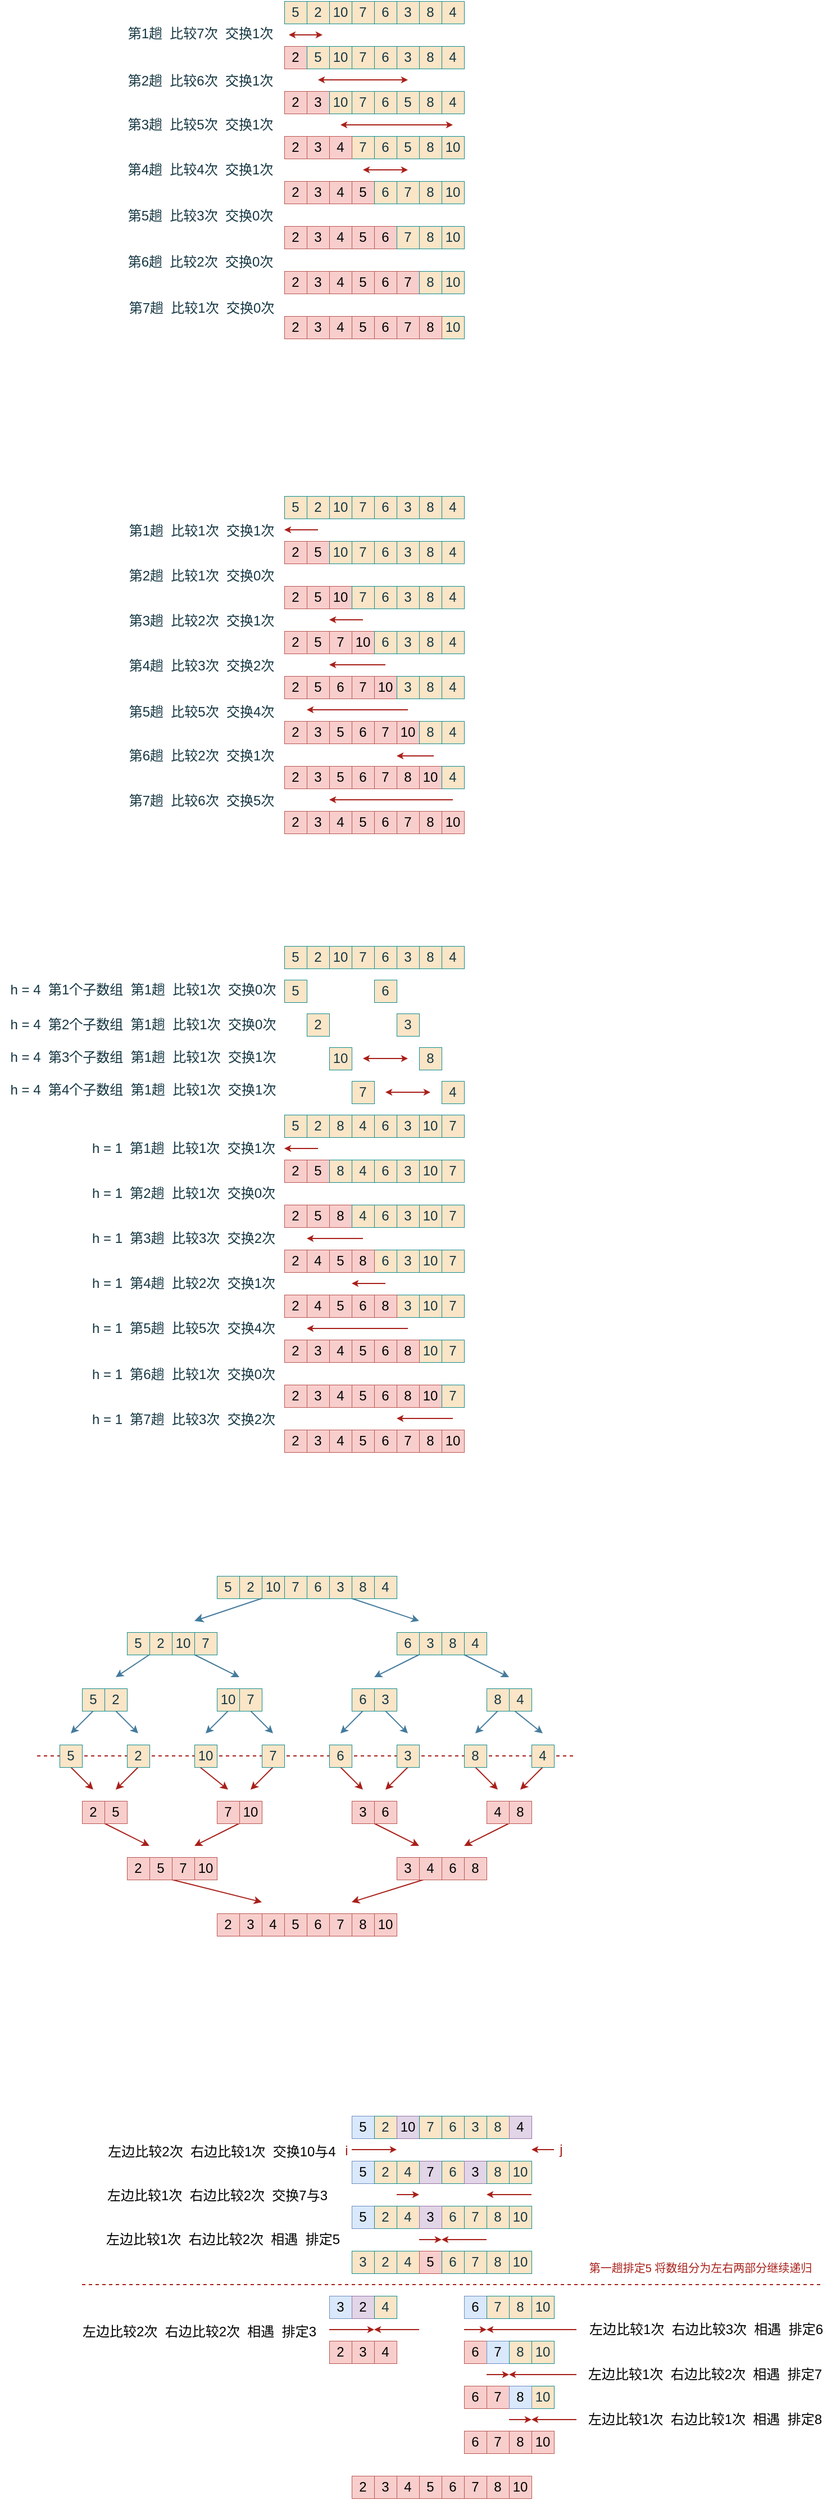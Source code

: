 <mxfile version="21.5.1" type="device">
  <diagram id="NBmDkxJyAAs_LilBsiCP" name="排序">
    <mxGraphModel dx="5784" dy="3059" grid="1" gridSize="10" guides="0" tooltips="1" connect="1" arrows="1" fold="1" page="0" pageScale="1" pageWidth="3300" pageHeight="4681" background="none" math="0" shadow="0">
      <root>
        <mxCell id="0" />
        <mxCell id="1" parent="0" />
        <mxCell id="PHZYu98MbgSkmlWvgTVJ-288" value="" style="endArrow=none;dashed=1;html=1;rounded=0;labelBackgroundColor=default;strokeColor=#A8201A;fontFamily=Helvetica;fontSize=11;fontColor=default;endSize=4;shape=connector;" parent="1" edge="1">
          <mxGeometry width="50" height="50" relative="1" as="geometry">
            <mxPoint x="-4720" y="-480" as="sourcePoint" />
            <mxPoint x="-4240" y="-480" as="targetPoint" />
          </mxGeometry>
        </mxCell>
        <mxCell id="FSDtG3Oiy2RMbPVVw-SS-1" value="5" style="rounded=0;whiteSpace=wrap;html=1;strokeWidth=0.5;labelBackgroundColor=none;fillColor=#FAE5C7;strokeColor=#0F8B8D;fontColor=#143642;" parent="1" vertex="1">
          <mxGeometry x="-4500" y="-2040" width="20" height="20" as="geometry" />
        </mxCell>
        <mxCell id="FSDtG3Oiy2RMbPVVw-SS-3" value="2" style="rounded=0;whiteSpace=wrap;html=1;strokeWidth=0.5;labelBackgroundColor=none;fillColor=#FAE5C7;strokeColor=#0F8B8D;fontColor=#143642;" parent="1" vertex="1">
          <mxGeometry x="-4480" y="-2040" width="20" height="20" as="geometry" />
        </mxCell>
        <mxCell id="FSDtG3Oiy2RMbPVVw-SS-4" value="10" style="rounded=0;whiteSpace=wrap;html=1;strokeWidth=0.5;labelBackgroundColor=none;fillColor=#FAE5C7;strokeColor=#0F8B8D;fontColor=#143642;" parent="1" vertex="1">
          <mxGeometry x="-4460" y="-2040" width="20" height="20" as="geometry" />
        </mxCell>
        <mxCell id="FSDtG3Oiy2RMbPVVw-SS-5" value="7" style="rounded=0;whiteSpace=wrap;html=1;strokeWidth=0.5;labelBackgroundColor=none;fillColor=#FAE5C7;strokeColor=#0F8B8D;fontColor=#143642;" parent="1" vertex="1">
          <mxGeometry x="-4440" y="-2040" width="20" height="20" as="geometry" />
        </mxCell>
        <mxCell id="FSDtG3Oiy2RMbPVVw-SS-6" value="6" style="rounded=0;whiteSpace=wrap;html=1;strokeWidth=0.5;labelBackgroundColor=none;fillColor=#FAE5C7;strokeColor=#0F8B8D;fontColor=#143642;" parent="1" vertex="1">
          <mxGeometry x="-4420" y="-2040" width="20" height="20" as="geometry" />
        </mxCell>
        <mxCell id="FSDtG3Oiy2RMbPVVw-SS-7" value="3" style="rounded=0;whiteSpace=wrap;html=1;strokeWidth=0.5;labelBackgroundColor=none;fillColor=#FAE5C7;strokeColor=#0F8B8D;fontColor=#143642;" parent="1" vertex="1">
          <mxGeometry x="-4400" y="-2040" width="20" height="20" as="geometry" />
        </mxCell>
        <mxCell id="FSDtG3Oiy2RMbPVVw-SS-8" value="8" style="rounded=0;whiteSpace=wrap;html=1;strokeWidth=0.5;labelBackgroundColor=none;fillColor=#FAE5C7;strokeColor=#0F8B8D;fontColor=#143642;" parent="1" vertex="1">
          <mxGeometry x="-4380" y="-2040" width="20" height="20" as="geometry" />
        </mxCell>
        <mxCell id="FSDtG3Oiy2RMbPVVw-SS-9" value="4" style="rounded=0;whiteSpace=wrap;html=1;strokeWidth=0.5;labelBackgroundColor=none;fillColor=#FAE5C7;strokeColor=#0F8B8D;fontColor=#143642;" parent="1" vertex="1">
          <mxGeometry x="-4360" y="-2040" width="20" height="20" as="geometry" />
        </mxCell>
        <mxCell id="FSDtG3Oiy2RMbPVVw-SS-10" value="" style="endArrow=classic;startArrow=classic;html=1;rounded=0;strokeColor=#A8201A;fontColor=#143642;fillColor=#FAE5C7;endSize=3;startSize=3;" parent="1" edge="1">
          <mxGeometry width="50" height="50" relative="1" as="geometry">
            <mxPoint x="-4496" y="-2010" as="sourcePoint" />
            <mxPoint x="-4466" y="-2010" as="targetPoint" />
          </mxGeometry>
        </mxCell>
        <mxCell id="FSDtG3Oiy2RMbPVVw-SS-11" value="2" style="rounded=0;whiteSpace=wrap;html=1;strokeWidth=0.5;labelBackgroundColor=none;fillColor=#f8cecc;strokeColor=#b85450;" parent="1" vertex="1">
          <mxGeometry x="-4500" y="-2000" width="20" height="20" as="geometry" />
        </mxCell>
        <mxCell id="FSDtG3Oiy2RMbPVVw-SS-12" value="5" style="rounded=0;whiteSpace=wrap;html=1;strokeWidth=0.5;labelBackgroundColor=none;fillColor=#FAE5C7;strokeColor=#0F8B8D;fontColor=#143642;" parent="1" vertex="1">
          <mxGeometry x="-4480" y="-2000" width="20" height="20" as="geometry" />
        </mxCell>
        <mxCell id="FSDtG3Oiy2RMbPVVw-SS-13" value="10" style="rounded=0;whiteSpace=wrap;html=1;strokeWidth=0.5;labelBackgroundColor=none;fillColor=#FAE5C7;strokeColor=#0F8B8D;fontColor=#143642;" parent="1" vertex="1">
          <mxGeometry x="-4460" y="-2000" width="20" height="20" as="geometry" />
        </mxCell>
        <mxCell id="FSDtG3Oiy2RMbPVVw-SS-14" value="7" style="rounded=0;whiteSpace=wrap;html=1;strokeWidth=0.5;labelBackgroundColor=none;fillColor=#FAE5C7;strokeColor=#0F8B8D;fontColor=#143642;" parent="1" vertex="1">
          <mxGeometry x="-4440" y="-2000" width="20" height="20" as="geometry" />
        </mxCell>
        <mxCell id="FSDtG3Oiy2RMbPVVw-SS-15" value="6" style="rounded=0;whiteSpace=wrap;html=1;strokeWidth=0.5;labelBackgroundColor=none;fillColor=#FAE5C7;strokeColor=#0F8B8D;fontColor=#143642;" parent="1" vertex="1">
          <mxGeometry x="-4420" y="-2000" width="20" height="20" as="geometry" />
        </mxCell>
        <mxCell id="FSDtG3Oiy2RMbPVVw-SS-16" value="3" style="rounded=0;whiteSpace=wrap;html=1;strokeWidth=0.5;labelBackgroundColor=none;fillColor=#FAE5C7;strokeColor=#0F8B8D;fontColor=#143642;" parent="1" vertex="1">
          <mxGeometry x="-4400" y="-2000" width="20" height="20" as="geometry" />
        </mxCell>
        <mxCell id="FSDtG3Oiy2RMbPVVw-SS-17" value="8" style="rounded=0;whiteSpace=wrap;html=1;strokeWidth=0.5;labelBackgroundColor=none;fillColor=#FAE5C7;strokeColor=#0F8B8D;fontColor=#143642;" parent="1" vertex="1">
          <mxGeometry x="-4380" y="-2000" width="20" height="20" as="geometry" />
        </mxCell>
        <mxCell id="FSDtG3Oiy2RMbPVVw-SS-18" value="4" style="rounded=0;whiteSpace=wrap;html=1;strokeWidth=0.5;labelBackgroundColor=none;fillColor=#FAE5C7;strokeColor=#0F8B8D;fontColor=#143642;" parent="1" vertex="1">
          <mxGeometry x="-4360" y="-2000" width="20" height="20" as="geometry" />
        </mxCell>
        <mxCell id="FSDtG3Oiy2RMbPVVw-SS-27" value="第1趟&amp;nbsp; 比较7次&amp;nbsp; 交换1次" style="text;html=1;align=center;verticalAlign=middle;resizable=0;points=[];autosize=1;strokeColor=none;fillColor=none;fontColor=#143642;fontSize=12;" parent="1" vertex="1">
          <mxGeometry x="-4650" y="-2026" width="150" height="30" as="geometry" />
        </mxCell>
        <mxCell id="FSDtG3Oiy2RMbPVVw-SS-28" value="2" style="rounded=0;whiteSpace=wrap;html=1;strokeWidth=0.5;labelBackgroundColor=none;fillColor=#f8cecc;strokeColor=#b85450;" parent="1" vertex="1">
          <mxGeometry x="-4500" y="-1960" width="20" height="20" as="geometry" />
        </mxCell>
        <mxCell id="FSDtG3Oiy2RMbPVVw-SS-29" value="3" style="rounded=0;whiteSpace=wrap;html=1;strokeWidth=0.5;labelBackgroundColor=none;fillColor=#f8cecc;strokeColor=#b85450;" parent="1" vertex="1">
          <mxGeometry x="-4480" y="-1960" width="20" height="20" as="geometry" />
        </mxCell>
        <mxCell id="FSDtG3Oiy2RMbPVVw-SS-30" value="10" style="rounded=0;whiteSpace=wrap;html=1;strokeWidth=0.5;labelBackgroundColor=none;fillColor=#FAE5C7;strokeColor=#0F8B8D;fontColor=#143642;" parent="1" vertex="1">
          <mxGeometry x="-4460" y="-1960" width="20" height="20" as="geometry" />
        </mxCell>
        <mxCell id="FSDtG3Oiy2RMbPVVw-SS-31" value="7" style="rounded=0;whiteSpace=wrap;html=1;strokeWidth=0.5;labelBackgroundColor=none;fillColor=#FAE5C7;strokeColor=#0F8B8D;fontColor=#143642;" parent="1" vertex="1">
          <mxGeometry x="-4440" y="-1960" width="20" height="20" as="geometry" />
        </mxCell>
        <mxCell id="FSDtG3Oiy2RMbPVVw-SS-32" value="6" style="rounded=0;whiteSpace=wrap;html=1;strokeWidth=0.5;labelBackgroundColor=none;fillColor=#FAE5C7;strokeColor=#0F8B8D;fontColor=#143642;" parent="1" vertex="1">
          <mxGeometry x="-4420" y="-1960" width="20" height="20" as="geometry" />
        </mxCell>
        <mxCell id="FSDtG3Oiy2RMbPVVw-SS-33" value="5" style="rounded=0;whiteSpace=wrap;html=1;strokeWidth=0.5;labelBackgroundColor=none;fillColor=#FAE5C7;strokeColor=#0F8B8D;fontColor=#143642;" parent="1" vertex="1">
          <mxGeometry x="-4400" y="-1960" width="20" height="20" as="geometry" />
        </mxCell>
        <mxCell id="FSDtG3Oiy2RMbPVVw-SS-34" value="8" style="rounded=0;whiteSpace=wrap;html=1;strokeWidth=0.5;labelBackgroundColor=none;fillColor=#FAE5C7;strokeColor=#0F8B8D;fontColor=#143642;" parent="1" vertex="1">
          <mxGeometry x="-4380" y="-1960" width="20" height="20" as="geometry" />
        </mxCell>
        <mxCell id="FSDtG3Oiy2RMbPVVw-SS-35" value="4" style="rounded=0;whiteSpace=wrap;html=1;strokeWidth=0.5;labelBackgroundColor=none;fillColor=#FAE5C7;strokeColor=#0F8B8D;fontColor=#143642;" parent="1" vertex="1">
          <mxGeometry x="-4360" y="-1960" width="20" height="20" as="geometry" />
        </mxCell>
        <mxCell id="FSDtG3Oiy2RMbPVVw-SS-36" value="" style="endArrow=classic;startArrow=classic;html=1;rounded=0;strokeColor=#A8201A;fontColor=#143642;fillColor=#FAE5C7;endSize=3;startSize=3;" parent="1" edge="1">
          <mxGeometry width="50" height="50" relative="1" as="geometry">
            <mxPoint x="-4470" y="-1970" as="sourcePoint" />
            <mxPoint x="-4390" y="-1970" as="targetPoint" />
          </mxGeometry>
        </mxCell>
        <mxCell id="FSDtG3Oiy2RMbPVVw-SS-37" value="2" style="rounded=0;whiteSpace=wrap;html=1;strokeWidth=0.5;labelBackgroundColor=none;fillColor=#f8cecc;strokeColor=#b85450;" parent="1" vertex="1">
          <mxGeometry x="-4500" y="-1920" width="20" height="20" as="geometry" />
        </mxCell>
        <mxCell id="FSDtG3Oiy2RMbPVVw-SS-38" value="3" style="rounded=0;whiteSpace=wrap;html=1;strokeWidth=0.5;labelBackgroundColor=none;fillColor=#f8cecc;strokeColor=#b85450;" parent="1" vertex="1">
          <mxGeometry x="-4480" y="-1920" width="20" height="20" as="geometry" />
        </mxCell>
        <mxCell id="FSDtG3Oiy2RMbPVVw-SS-39" value="10" style="rounded=0;whiteSpace=wrap;html=1;strokeWidth=0.5;labelBackgroundColor=none;fillColor=#FAE5C7;strokeColor=#0F8B8D;fontColor=#143642;" parent="1" vertex="1">
          <mxGeometry x="-4360" y="-1920" width="20" height="20" as="geometry" />
        </mxCell>
        <mxCell id="FSDtG3Oiy2RMbPVVw-SS-40" value="7" style="rounded=0;whiteSpace=wrap;html=1;strokeWidth=0.5;labelBackgroundColor=none;fillColor=#FAE5C7;strokeColor=#0F8B8D;fontColor=#143642;" parent="1" vertex="1">
          <mxGeometry x="-4440" y="-1920" width="20" height="20" as="geometry" />
        </mxCell>
        <mxCell id="FSDtG3Oiy2RMbPVVw-SS-41" value="6" style="rounded=0;whiteSpace=wrap;html=1;strokeWidth=0.5;labelBackgroundColor=none;fillColor=#FAE5C7;strokeColor=#0F8B8D;fontColor=#143642;" parent="1" vertex="1">
          <mxGeometry x="-4420" y="-1920" width="20" height="20" as="geometry" />
        </mxCell>
        <mxCell id="FSDtG3Oiy2RMbPVVw-SS-42" value="5" style="rounded=0;whiteSpace=wrap;html=1;strokeWidth=0.5;labelBackgroundColor=none;fillColor=#FAE5C7;strokeColor=#0F8B8D;fontColor=#143642;" parent="1" vertex="1">
          <mxGeometry x="-4400" y="-1920" width="20" height="20" as="geometry" />
        </mxCell>
        <mxCell id="FSDtG3Oiy2RMbPVVw-SS-43" value="8" style="rounded=0;whiteSpace=wrap;html=1;strokeWidth=0.5;labelBackgroundColor=none;fillColor=#FAE5C7;strokeColor=#0F8B8D;fontColor=#143642;" parent="1" vertex="1">
          <mxGeometry x="-4380" y="-1920" width="20" height="20" as="geometry" />
        </mxCell>
        <mxCell id="FSDtG3Oiy2RMbPVVw-SS-44" value="4" style="rounded=0;whiteSpace=wrap;html=1;strokeWidth=0.5;labelBackgroundColor=none;fillColor=#f8cecc;strokeColor=#b85450;" parent="1" vertex="1">
          <mxGeometry x="-4460" y="-1920" width="20" height="20" as="geometry" />
        </mxCell>
        <mxCell id="FSDtG3Oiy2RMbPVVw-SS-45" value="" style="endArrow=classic;startArrow=classic;html=1;rounded=0;strokeColor=#A8201A;fontColor=#143642;fillColor=#FAE5C7;endSize=3;startSize=3;" parent="1" edge="1">
          <mxGeometry width="50" height="50" relative="1" as="geometry">
            <mxPoint x="-4450" y="-1930" as="sourcePoint" />
            <mxPoint x="-4350" y="-1930" as="targetPoint" />
          </mxGeometry>
        </mxCell>
        <mxCell id="FSDtG3Oiy2RMbPVVw-SS-46" value="2" style="rounded=0;whiteSpace=wrap;html=1;strokeWidth=0.5;labelBackgroundColor=none;fillColor=#f8cecc;strokeColor=#b85450;" parent="1" vertex="1">
          <mxGeometry x="-4500" y="-1880" width="20" height="20" as="geometry" />
        </mxCell>
        <mxCell id="FSDtG3Oiy2RMbPVVw-SS-47" value="3" style="rounded=0;whiteSpace=wrap;html=1;strokeWidth=0.5;labelBackgroundColor=none;fillColor=#f8cecc;strokeColor=#b85450;" parent="1" vertex="1">
          <mxGeometry x="-4480" y="-1880" width="20" height="20" as="geometry" />
        </mxCell>
        <mxCell id="FSDtG3Oiy2RMbPVVw-SS-48" value="10" style="rounded=0;whiteSpace=wrap;html=1;strokeWidth=0.5;labelBackgroundColor=none;fillColor=#FAE5C7;strokeColor=#0F8B8D;fontColor=#143642;" parent="1" vertex="1">
          <mxGeometry x="-4360" y="-1880" width="20" height="20" as="geometry" />
        </mxCell>
        <mxCell id="FSDtG3Oiy2RMbPVVw-SS-49" value="5" style="rounded=0;whiteSpace=wrap;html=1;strokeWidth=0.5;labelBackgroundColor=none;fillColor=#f8cecc;strokeColor=#b85450;" parent="1" vertex="1">
          <mxGeometry x="-4440" y="-1880" width="20" height="20" as="geometry" />
        </mxCell>
        <mxCell id="FSDtG3Oiy2RMbPVVw-SS-50" value="6" style="rounded=0;whiteSpace=wrap;html=1;strokeWidth=0.5;labelBackgroundColor=none;fillColor=#FAE5C7;strokeColor=#0F8B8D;fontColor=#143642;" parent="1" vertex="1">
          <mxGeometry x="-4420" y="-1880" width="20" height="20" as="geometry" />
        </mxCell>
        <mxCell id="FSDtG3Oiy2RMbPVVw-SS-51" value="7" style="rounded=0;whiteSpace=wrap;html=1;strokeWidth=0.5;labelBackgroundColor=none;fillColor=#FAE5C7;strokeColor=#0F8B8D;fontColor=#143642;" parent="1" vertex="1">
          <mxGeometry x="-4400" y="-1880" width="20" height="20" as="geometry" />
        </mxCell>
        <mxCell id="FSDtG3Oiy2RMbPVVw-SS-52" value="8" style="rounded=0;whiteSpace=wrap;html=1;strokeWidth=0.5;labelBackgroundColor=none;fillColor=#FAE5C7;strokeColor=#0F8B8D;fontColor=#143642;" parent="1" vertex="1">
          <mxGeometry x="-4380" y="-1880" width="20" height="20" as="geometry" />
        </mxCell>
        <mxCell id="FSDtG3Oiy2RMbPVVw-SS-53" value="4" style="rounded=0;whiteSpace=wrap;html=1;strokeWidth=0.5;labelBackgroundColor=none;fillColor=#f8cecc;strokeColor=#b85450;" parent="1" vertex="1">
          <mxGeometry x="-4460" y="-1880" width="20" height="20" as="geometry" />
        </mxCell>
        <mxCell id="FSDtG3Oiy2RMbPVVw-SS-54" value="" style="endArrow=classic;startArrow=classic;html=1;rounded=0;strokeColor=#A8201A;fontColor=#143642;fillColor=#FAE5C7;endSize=3;startSize=3;" parent="1" edge="1">
          <mxGeometry width="50" height="50" relative="1" as="geometry">
            <mxPoint x="-4430" y="-1890" as="sourcePoint" />
            <mxPoint x="-4390" y="-1890" as="targetPoint" />
          </mxGeometry>
        </mxCell>
        <mxCell id="FSDtG3Oiy2RMbPVVw-SS-55" value="2" style="rounded=0;whiteSpace=wrap;html=1;strokeWidth=0.5;labelBackgroundColor=none;fillColor=#f8cecc;strokeColor=#b85450;" parent="1" vertex="1">
          <mxGeometry x="-4500" y="-1840" width="20" height="20" as="geometry" />
        </mxCell>
        <mxCell id="FSDtG3Oiy2RMbPVVw-SS-56" value="3" style="rounded=0;whiteSpace=wrap;html=1;strokeWidth=0.5;labelBackgroundColor=none;fillColor=#f8cecc;strokeColor=#b85450;" parent="1" vertex="1">
          <mxGeometry x="-4480" y="-1840" width="20" height="20" as="geometry" />
        </mxCell>
        <mxCell id="FSDtG3Oiy2RMbPVVw-SS-57" value="10" style="rounded=0;whiteSpace=wrap;html=1;strokeWidth=0.5;labelBackgroundColor=none;fillColor=#FAE5C7;strokeColor=#0F8B8D;fontColor=#143642;" parent="1" vertex="1">
          <mxGeometry x="-4360" y="-1840" width="20" height="20" as="geometry" />
        </mxCell>
        <mxCell id="FSDtG3Oiy2RMbPVVw-SS-58" value="5" style="rounded=0;whiteSpace=wrap;html=1;strokeWidth=0.5;labelBackgroundColor=none;fillColor=#f8cecc;strokeColor=#b85450;" parent="1" vertex="1">
          <mxGeometry x="-4440" y="-1840" width="20" height="20" as="geometry" />
        </mxCell>
        <mxCell id="FSDtG3Oiy2RMbPVVw-SS-59" value="6" style="rounded=0;whiteSpace=wrap;html=1;strokeWidth=0.5;labelBackgroundColor=none;fillColor=#f8cecc;strokeColor=#b85450;" parent="1" vertex="1">
          <mxGeometry x="-4420" y="-1840" width="20" height="20" as="geometry" />
        </mxCell>
        <mxCell id="FSDtG3Oiy2RMbPVVw-SS-60" value="7" style="rounded=0;whiteSpace=wrap;html=1;strokeWidth=0.5;labelBackgroundColor=none;fillColor=#FAE5C7;strokeColor=#0F8B8D;fontColor=#143642;" parent="1" vertex="1">
          <mxGeometry x="-4400" y="-1840" width="20" height="20" as="geometry" />
        </mxCell>
        <mxCell id="FSDtG3Oiy2RMbPVVw-SS-61" value="8" style="rounded=0;whiteSpace=wrap;html=1;strokeWidth=0.5;labelBackgroundColor=none;fillColor=#FAE5C7;strokeColor=#0F8B8D;fontColor=#143642;" parent="1" vertex="1">
          <mxGeometry x="-4380" y="-1840" width="20" height="20" as="geometry" />
        </mxCell>
        <mxCell id="FSDtG3Oiy2RMbPVVw-SS-62" value="4" style="rounded=0;whiteSpace=wrap;html=1;strokeWidth=0.5;labelBackgroundColor=none;fillColor=#f8cecc;strokeColor=#b85450;" parent="1" vertex="1">
          <mxGeometry x="-4460" y="-1840" width="20" height="20" as="geometry" />
        </mxCell>
        <mxCell id="FSDtG3Oiy2RMbPVVw-SS-63" value="2" style="rounded=0;whiteSpace=wrap;html=1;strokeWidth=0.5;labelBackgroundColor=none;fillColor=#f8cecc;strokeColor=#b85450;" parent="1" vertex="1">
          <mxGeometry x="-4500" y="-1800" width="20" height="20" as="geometry" />
        </mxCell>
        <mxCell id="FSDtG3Oiy2RMbPVVw-SS-64" value="3" style="rounded=0;whiteSpace=wrap;html=1;strokeWidth=0.5;labelBackgroundColor=none;fillColor=#f8cecc;strokeColor=#b85450;" parent="1" vertex="1">
          <mxGeometry x="-4480" y="-1800" width="20" height="20" as="geometry" />
        </mxCell>
        <mxCell id="FSDtG3Oiy2RMbPVVw-SS-65" value="10" style="rounded=0;whiteSpace=wrap;html=1;strokeWidth=0.5;labelBackgroundColor=none;fillColor=#FAE5C7;strokeColor=#0F8B8D;fontColor=#143642;" parent="1" vertex="1">
          <mxGeometry x="-4360" y="-1800" width="20" height="20" as="geometry" />
        </mxCell>
        <mxCell id="FSDtG3Oiy2RMbPVVw-SS-66" value="5" style="rounded=0;whiteSpace=wrap;html=1;strokeWidth=0.5;labelBackgroundColor=none;fillColor=#f8cecc;strokeColor=#b85450;" parent="1" vertex="1">
          <mxGeometry x="-4440" y="-1800" width="20" height="20" as="geometry" />
        </mxCell>
        <mxCell id="FSDtG3Oiy2RMbPVVw-SS-67" value="6" style="rounded=0;whiteSpace=wrap;html=1;strokeWidth=0.5;labelBackgroundColor=none;fillColor=#f8cecc;strokeColor=#b85450;" parent="1" vertex="1">
          <mxGeometry x="-4420" y="-1800" width="20" height="20" as="geometry" />
        </mxCell>
        <mxCell id="FSDtG3Oiy2RMbPVVw-SS-68" value="7" style="rounded=0;whiteSpace=wrap;html=1;strokeWidth=0.5;labelBackgroundColor=none;fillColor=#f8cecc;strokeColor=#b85450;" parent="1" vertex="1">
          <mxGeometry x="-4400" y="-1800" width="20" height="20" as="geometry" />
        </mxCell>
        <mxCell id="FSDtG3Oiy2RMbPVVw-SS-69" value="8" style="rounded=0;whiteSpace=wrap;html=1;strokeWidth=0.5;labelBackgroundColor=none;fillColor=#FAE5C7;strokeColor=#0F8B8D;fontColor=#143642;" parent="1" vertex="1">
          <mxGeometry x="-4380" y="-1800" width="20" height="20" as="geometry" />
        </mxCell>
        <mxCell id="FSDtG3Oiy2RMbPVVw-SS-70" value="4" style="rounded=0;whiteSpace=wrap;html=1;strokeWidth=0.5;labelBackgroundColor=none;fillColor=#f8cecc;strokeColor=#b85450;" parent="1" vertex="1">
          <mxGeometry x="-4460" y="-1800" width="20" height="20" as="geometry" />
        </mxCell>
        <mxCell id="FSDtG3Oiy2RMbPVVw-SS-71" value="2" style="rounded=0;whiteSpace=wrap;html=1;strokeWidth=0.5;labelBackgroundColor=none;fillColor=#f8cecc;strokeColor=#b85450;" parent="1" vertex="1">
          <mxGeometry x="-4500" y="-1760" width="20" height="20" as="geometry" />
        </mxCell>
        <mxCell id="FSDtG3Oiy2RMbPVVw-SS-72" value="3" style="rounded=0;whiteSpace=wrap;html=1;strokeWidth=0.5;labelBackgroundColor=none;fillColor=#f8cecc;strokeColor=#b85450;" parent="1" vertex="1">
          <mxGeometry x="-4480" y="-1760" width="20" height="20" as="geometry" />
        </mxCell>
        <mxCell id="FSDtG3Oiy2RMbPVVw-SS-73" value="10" style="rounded=0;whiteSpace=wrap;html=1;strokeWidth=0.5;labelBackgroundColor=none;fillColor=#FAE5C7;strokeColor=#0F8B8D;fontColor=#143642;" parent="1" vertex="1">
          <mxGeometry x="-4360" y="-1760" width="20" height="20" as="geometry" />
        </mxCell>
        <mxCell id="FSDtG3Oiy2RMbPVVw-SS-74" value="5" style="rounded=0;whiteSpace=wrap;html=1;strokeWidth=0.5;labelBackgroundColor=none;fillColor=#f8cecc;strokeColor=#b85450;" parent="1" vertex="1">
          <mxGeometry x="-4440" y="-1760" width="20" height="20" as="geometry" />
        </mxCell>
        <mxCell id="FSDtG3Oiy2RMbPVVw-SS-75" value="6" style="rounded=0;whiteSpace=wrap;html=1;strokeWidth=0.5;labelBackgroundColor=none;fillColor=#f8cecc;strokeColor=#b85450;" parent="1" vertex="1">
          <mxGeometry x="-4420" y="-1760" width="20" height="20" as="geometry" />
        </mxCell>
        <mxCell id="FSDtG3Oiy2RMbPVVw-SS-76" value="7" style="rounded=0;whiteSpace=wrap;html=1;strokeWidth=0.5;labelBackgroundColor=none;fillColor=#f8cecc;strokeColor=#b85450;" parent="1" vertex="1">
          <mxGeometry x="-4400" y="-1760" width="20" height="20" as="geometry" />
        </mxCell>
        <mxCell id="FSDtG3Oiy2RMbPVVw-SS-77" value="8" style="rounded=0;whiteSpace=wrap;html=1;strokeWidth=0.5;labelBackgroundColor=none;fillColor=#f8cecc;strokeColor=#b85450;" parent="1" vertex="1">
          <mxGeometry x="-4380" y="-1760" width="20" height="20" as="geometry" />
        </mxCell>
        <mxCell id="FSDtG3Oiy2RMbPVVw-SS-78" value="4" style="rounded=0;whiteSpace=wrap;html=1;strokeWidth=0.5;labelBackgroundColor=none;fillColor=#f8cecc;strokeColor=#b85450;" parent="1" vertex="1">
          <mxGeometry x="-4460" y="-1760" width="20" height="20" as="geometry" />
        </mxCell>
        <mxCell id="FSDtG3Oiy2RMbPVVw-SS-79" value="第2趟&amp;nbsp; 比较6次&amp;nbsp; 交换1次" style="text;html=1;align=center;verticalAlign=middle;resizable=0;points=[];autosize=1;strokeColor=none;fillColor=none;fontColor=#143642;fontSize=12;" parent="1" vertex="1">
          <mxGeometry x="-4650" y="-1984" width="150" height="30" as="geometry" />
        </mxCell>
        <mxCell id="FSDtG3Oiy2RMbPVVw-SS-80" value="第3趟&amp;nbsp; 比较5次&amp;nbsp; 交换1次" style="text;html=1;align=center;verticalAlign=middle;resizable=0;points=[];autosize=1;strokeColor=none;fillColor=none;fontColor=#143642;fontSize=12;" parent="1" vertex="1">
          <mxGeometry x="-4650" y="-1945" width="150" height="30" as="geometry" />
        </mxCell>
        <mxCell id="FSDtG3Oiy2RMbPVVw-SS-81" value="第4趟&amp;nbsp; 比较4次&amp;nbsp; 交换1次" style="text;html=1;align=center;verticalAlign=middle;resizable=0;points=[];autosize=1;strokeColor=none;fillColor=none;fontColor=#143642;fontSize=12;" parent="1" vertex="1">
          <mxGeometry x="-4650" y="-1905" width="150" height="30" as="geometry" />
        </mxCell>
        <mxCell id="FSDtG3Oiy2RMbPVVw-SS-82" value="第5趟&amp;nbsp; 比较3次&amp;nbsp; 交换0次" style="text;html=1;align=center;verticalAlign=middle;resizable=0;points=[];autosize=1;strokeColor=none;fillColor=none;fontColor=#143642;fontSize=12;" parent="1" vertex="1">
          <mxGeometry x="-4650" y="-1864" width="150" height="30" as="geometry" />
        </mxCell>
        <mxCell id="FSDtG3Oiy2RMbPVVw-SS-83" value="第6趟&amp;nbsp; 比较2次&amp;nbsp; 交换0次" style="text;html=1;align=center;verticalAlign=middle;resizable=0;points=[];autosize=1;strokeColor=none;fillColor=none;fontColor=#143642;fontSize=12;" parent="1" vertex="1">
          <mxGeometry x="-4650" y="-1823" width="150" height="30" as="geometry" />
        </mxCell>
        <mxCell id="FSDtG3Oiy2RMbPVVw-SS-84" value="第7趟&amp;nbsp; 比较1次&amp;nbsp; 交换0次" style="text;html=1;align=center;verticalAlign=middle;resizable=0;points=[];autosize=1;strokeColor=none;fillColor=none;fontColor=#143642;fontSize=12;" parent="1" vertex="1">
          <mxGeometry x="-4649" y="-1782" width="150" height="30" as="geometry" />
        </mxCell>
        <mxCell id="PHZYu98MbgSkmlWvgTVJ-1" value="5" style="rounded=0;whiteSpace=wrap;html=1;strokeWidth=0.5;labelBackgroundColor=none;fillColor=#FAE5C7;strokeColor=#0F8B8D;fontColor=#143642;" parent="1" vertex="1">
          <mxGeometry x="-4500" y="-1600" width="20" height="20" as="geometry" />
        </mxCell>
        <mxCell id="PHZYu98MbgSkmlWvgTVJ-2" value="2" style="rounded=0;whiteSpace=wrap;html=1;strokeWidth=0.5;labelBackgroundColor=none;fillColor=#FAE5C7;strokeColor=#0F8B8D;fontColor=#143642;" parent="1" vertex="1">
          <mxGeometry x="-4480" y="-1600" width="20" height="20" as="geometry" />
        </mxCell>
        <mxCell id="PHZYu98MbgSkmlWvgTVJ-3" value="10" style="rounded=0;whiteSpace=wrap;html=1;strokeWidth=0.5;labelBackgroundColor=none;fillColor=#FAE5C7;strokeColor=#0F8B8D;fontColor=#143642;" parent="1" vertex="1">
          <mxGeometry x="-4460" y="-1600" width="20" height="20" as="geometry" />
        </mxCell>
        <mxCell id="PHZYu98MbgSkmlWvgTVJ-4" value="7" style="rounded=0;whiteSpace=wrap;html=1;strokeWidth=0.5;labelBackgroundColor=none;fillColor=#FAE5C7;strokeColor=#0F8B8D;fontColor=#143642;" parent="1" vertex="1">
          <mxGeometry x="-4440" y="-1600" width="20" height="20" as="geometry" />
        </mxCell>
        <mxCell id="PHZYu98MbgSkmlWvgTVJ-5" value="6" style="rounded=0;whiteSpace=wrap;html=1;strokeWidth=0.5;labelBackgroundColor=none;fillColor=#FAE5C7;strokeColor=#0F8B8D;fontColor=#143642;" parent="1" vertex="1">
          <mxGeometry x="-4420" y="-1600" width="20" height="20" as="geometry" />
        </mxCell>
        <mxCell id="PHZYu98MbgSkmlWvgTVJ-6" value="3" style="rounded=0;whiteSpace=wrap;html=1;strokeWidth=0.5;labelBackgroundColor=none;fillColor=#FAE5C7;strokeColor=#0F8B8D;fontColor=#143642;" parent="1" vertex="1">
          <mxGeometry x="-4400" y="-1600" width="20" height="20" as="geometry" />
        </mxCell>
        <mxCell id="PHZYu98MbgSkmlWvgTVJ-7" value="8" style="rounded=0;whiteSpace=wrap;html=1;strokeWidth=0.5;labelBackgroundColor=none;fillColor=#FAE5C7;strokeColor=#0F8B8D;fontColor=#143642;" parent="1" vertex="1">
          <mxGeometry x="-4380" y="-1600" width="20" height="20" as="geometry" />
        </mxCell>
        <mxCell id="PHZYu98MbgSkmlWvgTVJ-8" value="4" style="rounded=0;whiteSpace=wrap;html=1;strokeWidth=0.5;labelBackgroundColor=none;fillColor=#FAE5C7;strokeColor=#0F8B8D;fontColor=#143642;" parent="1" vertex="1">
          <mxGeometry x="-4360" y="-1600" width="20" height="20" as="geometry" />
        </mxCell>
        <mxCell id="PHZYu98MbgSkmlWvgTVJ-10" value="第1趟&amp;nbsp; 比较1次&amp;nbsp; 交换1次" style="text;html=1;align=center;verticalAlign=middle;resizable=0;points=[];autosize=1;strokeColor=none;fillColor=none;fontColor=#143642;fontSize=12;" parent="1" vertex="1">
          <mxGeometry x="-4648" y="-1582" width="147" height="26" as="geometry" />
        </mxCell>
        <mxCell id="PHZYu98MbgSkmlWvgTVJ-11" value="2" style="rounded=0;whiteSpace=wrap;html=1;strokeWidth=0.5;labelBackgroundColor=none;fillColor=#f8cecc;strokeColor=#b85450;" parent="1" vertex="1">
          <mxGeometry x="-4500" y="-1560" width="20" height="20" as="geometry" />
        </mxCell>
        <mxCell id="PHZYu98MbgSkmlWvgTVJ-12" value="5" style="rounded=0;whiteSpace=wrap;html=1;strokeWidth=0.5;labelBackgroundColor=none;fillColor=#f8cecc;strokeColor=#b85450;" parent="1" vertex="1">
          <mxGeometry x="-4480" y="-1560" width="20" height="20" as="geometry" />
        </mxCell>
        <mxCell id="PHZYu98MbgSkmlWvgTVJ-13" value="10" style="rounded=0;whiteSpace=wrap;html=1;strokeWidth=0.5;labelBackgroundColor=none;fillColor=#FAE5C7;strokeColor=#0F8B8D;fontColor=#143642;" parent="1" vertex="1">
          <mxGeometry x="-4460" y="-1560" width="20" height="20" as="geometry" />
        </mxCell>
        <mxCell id="PHZYu98MbgSkmlWvgTVJ-14" value="7" style="rounded=0;whiteSpace=wrap;html=1;strokeWidth=0.5;labelBackgroundColor=none;fillColor=#FAE5C7;strokeColor=#0F8B8D;fontColor=#143642;" parent="1" vertex="1">
          <mxGeometry x="-4440" y="-1560" width="20" height="20" as="geometry" />
        </mxCell>
        <mxCell id="PHZYu98MbgSkmlWvgTVJ-15" value="6" style="rounded=0;whiteSpace=wrap;html=1;strokeWidth=0.5;labelBackgroundColor=none;fillColor=#FAE5C7;strokeColor=#0F8B8D;fontColor=#143642;" parent="1" vertex="1">
          <mxGeometry x="-4420" y="-1560" width="20" height="20" as="geometry" />
        </mxCell>
        <mxCell id="PHZYu98MbgSkmlWvgTVJ-16" value="3" style="rounded=0;whiteSpace=wrap;html=1;strokeWidth=0.5;labelBackgroundColor=none;fillColor=#FAE5C7;strokeColor=#0F8B8D;fontColor=#143642;" parent="1" vertex="1">
          <mxGeometry x="-4400" y="-1560" width="20" height="20" as="geometry" />
        </mxCell>
        <mxCell id="PHZYu98MbgSkmlWvgTVJ-17" value="8" style="rounded=0;whiteSpace=wrap;html=1;strokeWidth=0.5;labelBackgroundColor=none;fillColor=#FAE5C7;strokeColor=#0F8B8D;fontColor=#143642;" parent="1" vertex="1">
          <mxGeometry x="-4380" y="-1560" width="20" height="20" as="geometry" />
        </mxCell>
        <mxCell id="PHZYu98MbgSkmlWvgTVJ-18" value="4" style="rounded=0;whiteSpace=wrap;html=1;strokeWidth=0.5;labelBackgroundColor=none;fillColor=#FAE5C7;strokeColor=#0F8B8D;fontColor=#143642;" parent="1" vertex="1">
          <mxGeometry x="-4360" y="-1560" width="20" height="20" as="geometry" />
        </mxCell>
        <mxCell id="PHZYu98MbgSkmlWvgTVJ-19" value="第2趟&amp;nbsp; 比较1次&amp;nbsp; 交换0次" style="text;html=1;align=center;verticalAlign=middle;resizable=0;points=[];autosize=1;strokeColor=none;fillColor=none;fontColor=#143642;fontSize=12;" parent="1" vertex="1">
          <mxGeometry x="-4648" y="-1542" width="147" height="26" as="geometry" />
        </mxCell>
        <mxCell id="PHZYu98MbgSkmlWvgTVJ-20" value="" style="endArrow=none;startArrow=classic;html=1;rounded=0;strokeColor=#A8201A;fontColor=#143642;fillColor=#FAE5C7;endSize=3;startSize=3;endFill=0;" parent="1" edge="1">
          <mxGeometry width="50" height="50" relative="1" as="geometry">
            <mxPoint x="-4500" y="-1570" as="sourcePoint" />
            <mxPoint x="-4470" y="-1570" as="targetPoint" />
          </mxGeometry>
        </mxCell>
        <mxCell id="PHZYu98MbgSkmlWvgTVJ-21" value="2" style="rounded=0;whiteSpace=wrap;html=1;strokeWidth=0.5;labelBackgroundColor=none;fillColor=#f8cecc;strokeColor=#b85450;" parent="1" vertex="1">
          <mxGeometry x="-4500" y="-1520" width="20" height="20" as="geometry" />
        </mxCell>
        <mxCell id="PHZYu98MbgSkmlWvgTVJ-22" value="5" style="rounded=0;whiteSpace=wrap;html=1;strokeWidth=0.5;labelBackgroundColor=none;fillColor=#f8cecc;strokeColor=#b85450;" parent="1" vertex="1">
          <mxGeometry x="-4480" y="-1520" width="20" height="20" as="geometry" />
        </mxCell>
        <mxCell id="PHZYu98MbgSkmlWvgTVJ-23" value="10" style="rounded=0;whiteSpace=wrap;html=1;strokeWidth=0.5;labelBackgroundColor=none;fillColor=#f8cecc;strokeColor=#b85450;" parent="1" vertex="1">
          <mxGeometry x="-4460" y="-1520" width="20" height="20" as="geometry" />
        </mxCell>
        <mxCell id="PHZYu98MbgSkmlWvgTVJ-24" value="7" style="rounded=0;whiteSpace=wrap;html=1;strokeWidth=0.5;labelBackgroundColor=none;fillColor=#FAE5C7;strokeColor=#0F8B8D;fontColor=#143642;" parent="1" vertex="1">
          <mxGeometry x="-4440" y="-1520" width="20" height="20" as="geometry" />
        </mxCell>
        <mxCell id="PHZYu98MbgSkmlWvgTVJ-25" value="6" style="rounded=0;whiteSpace=wrap;html=1;strokeWidth=0.5;labelBackgroundColor=none;fillColor=#FAE5C7;strokeColor=#0F8B8D;fontColor=#143642;" parent="1" vertex="1">
          <mxGeometry x="-4420" y="-1520" width="20" height="20" as="geometry" />
        </mxCell>
        <mxCell id="PHZYu98MbgSkmlWvgTVJ-26" value="3" style="rounded=0;whiteSpace=wrap;html=1;strokeWidth=0.5;labelBackgroundColor=none;fillColor=#FAE5C7;strokeColor=#0F8B8D;fontColor=#143642;" parent="1" vertex="1">
          <mxGeometry x="-4400" y="-1520" width="20" height="20" as="geometry" />
        </mxCell>
        <mxCell id="PHZYu98MbgSkmlWvgTVJ-27" value="8" style="rounded=0;whiteSpace=wrap;html=1;strokeWidth=0.5;labelBackgroundColor=none;fillColor=#FAE5C7;strokeColor=#0F8B8D;fontColor=#143642;" parent="1" vertex="1">
          <mxGeometry x="-4380" y="-1520" width="20" height="20" as="geometry" />
        </mxCell>
        <mxCell id="PHZYu98MbgSkmlWvgTVJ-28" value="4" style="rounded=0;whiteSpace=wrap;html=1;strokeWidth=0.5;labelBackgroundColor=none;fillColor=#FAE5C7;strokeColor=#0F8B8D;fontColor=#143642;" parent="1" vertex="1">
          <mxGeometry x="-4360" y="-1520" width="20" height="20" as="geometry" />
        </mxCell>
        <mxCell id="PHZYu98MbgSkmlWvgTVJ-29" value="第3趟&amp;nbsp; 比较2次&amp;nbsp; 交换1次" style="text;html=1;align=center;verticalAlign=middle;resizable=0;points=[];autosize=1;strokeColor=none;fillColor=none;fontColor=#143642;fontSize=12;" parent="1" vertex="1">
          <mxGeometry x="-4648" y="-1502" width="147" height="26" as="geometry" />
        </mxCell>
        <mxCell id="PHZYu98MbgSkmlWvgTVJ-31" value="2" style="rounded=0;whiteSpace=wrap;html=1;strokeWidth=0.5;labelBackgroundColor=none;fillColor=#f8cecc;strokeColor=#b85450;" parent="1" vertex="1">
          <mxGeometry x="-4500" y="-1480" width="20" height="20" as="geometry" />
        </mxCell>
        <mxCell id="PHZYu98MbgSkmlWvgTVJ-32" value="5" style="rounded=0;whiteSpace=wrap;html=1;strokeWidth=0.5;labelBackgroundColor=none;fillColor=#f8cecc;strokeColor=#b85450;" parent="1" vertex="1">
          <mxGeometry x="-4480" y="-1480" width="20" height="20" as="geometry" />
        </mxCell>
        <mxCell id="PHZYu98MbgSkmlWvgTVJ-33" value="7" style="rounded=0;whiteSpace=wrap;html=1;strokeWidth=0.5;labelBackgroundColor=none;fillColor=#f8cecc;strokeColor=#b85450;" parent="1" vertex="1">
          <mxGeometry x="-4460" y="-1480" width="20" height="20" as="geometry" />
        </mxCell>
        <mxCell id="PHZYu98MbgSkmlWvgTVJ-34" value="10" style="rounded=0;whiteSpace=wrap;html=1;strokeWidth=0.5;labelBackgroundColor=none;fillColor=#f8cecc;strokeColor=#b85450;" parent="1" vertex="1">
          <mxGeometry x="-4440" y="-1480" width="20" height="20" as="geometry" />
        </mxCell>
        <mxCell id="PHZYu98MbgSkmlWvgTVJ-35" value="6" style="rounded=0;whiteSpace=wrap;html=1;strokeWidth=0.5;labelBackgroundColor=none;fillColor=#FAE5C7;strokeColor=#0F8B8D;fontColor=#143642;" parent="1" vertex="1">
          <mxGeometry x="-4420" y="-1480" width="20" height="20" as="geometry" />
        </mxCell>
        <mxCell id="PHZYu98MbgSkmlWvgTVJ-36" value="3" style="rounded=0;whiteSpace=wrap;html=1;strokeWidth=0.5;labelBackgroundColor=none;fillColor=#FAE5C7;strokeColor=#0F8B8D;fontColor=#143642;" parent="1" vertex="1">
          <mxGeometry x="-4400" y="-1480" width="20" height="20" as="geometry" />
        </mxCell>
        <mxCell id="PHZYu98MbgSkmlWvgTVJ-37" value="8" style="rounded=0;whiteSpace=wrap;html=1;strokeWidth=0.5;labelBackgroundColor=none;fillColor=#FAE5C7;strokeColor=#0F8B8D;fontColor=#143642;" parent="1" vertex="1">
          <mxGeometry x="-4380" y="-1480" width="20" height="20" as="geometry" />
        </mxCell>
        <mxCell id="PHZYu98MbgSkmlWvgTVJ-38" value="4" style="rounded=0;whiteSpace=wrap;html=1;strokeWidth=0.5;labelBackgroundColor=none;fillColor=#FAE5C7;strokeColor=#0F8B8D;fontColor=#143642;" parent="1" vertex="1">
          <mxGeometry x="-4360" y="-1480" width="20" height="20" as="geometry" />
        </mxCell>
        <mxCell id="PHZYu98MbgSkmlWvgTVJ-39" value="第4趟&amp;nbsp; 比较3次&amp;nbsp; 交换2次" style="text;html=1;align=center;verticalAlign=middle;resizable=0;points=[];autosize=1;strokeColor=none;fillColor=none;fontColor=#143642;fontSize=12;" parent="1" vertex="1">
          <mxGeometry x="-4648" y="-1462" width="147" height="26" as="geometry" />
        </mxCell>
        <mxCell id="PHZYu98MbgSkmlWvgTVJ-40" value="" style="endArrow=none;startArrow=classic;html=1;rounded=0;strokeColor=#A8201A;fontColor=#143642;fillColor=#FAE5C7;endSize=3;startSize=3;endFill=0;" parent="1" edge="1">
          <mxGeometry width="50" height="50" relative="1" as="geometry">
            <mxPoint x="-4460" y="-1490" as="sourcePoint" />
            <mxPoint x="-4430" y="-1490" as="targetPoint" />
          </mxGeometry>
        </mxCell>
        <mxCell id="PHZYu98MbgSkmlWvgTVJ-41" value="2" style="rounded=0;whiteSpace=wrap;html=1;strokeWidth=0.5;labelBackgroundColor=none;fillColor=#f8cecc;strokeColor=#b85450;" parent="1" vertex="1">
          <mxGeometry x="-4500" y="-1440" width="20" height="20" as="geometry" />
        </mxCell>
        <mxCell id="PHZYu98MbgSkmlWvgTVJ-42" value="5" style="rounded=0;whiteSpace=wrap;html=1;strokeWidth=0.5;labelBackgroundColor=none;fillColor=#f8cecc;strokeColor=#b85450;" parent="1" vertex="1">
          <mxGeometry x="-4480" y="-1440" width="20" height="20" as="geometry" />
        </mxCell>
        <mxCell id="PHZYu98MbgSkmlWvgTVJ-43" value="6" style="rounded=0;whiteSpace=wrap;html=1;strokeWidth=0.5;labelBackgroundColor=none;fillColor=#f8cecc;strokeColor=#b85450;" parent="1" vertex="1">
          <mxGeometry x="-4460" y="-1440" width="20" height="20" as="geometry" />
        </mxCell>
        <mxCell id="PHZYu98MbgSkmlWvgTVJ-44" value="7" style="rounded=0;whiteSpace=wrap;html=1;strokeWidth=0.5;labelBackgroundColor=none;fillColor=#f8cecc;strokeColor=#b85450;" parent="1" vertex="1">
          <mxGeometry x="-4440" y="-1440" width="20" height="20" as="geometry" />
        </mxCell>
        <mxCell id="PHZYu98MbgSkmlWvgTVJ-45" value="10" style="rounded=0;whiteSpace=wrap;html=1;strokeWidth=0.5;labelBackgroundColor=none;fillColor=#f8cecc;strokeColor=#b85450;" parent="1" vertex="1">
          <mxGeometry x="-4420" y="-1440" width="20" height="20" as="geometry" />
        </mxCell>
        <mxCell id="PHZYu98MbgSkmlWvgTVJ-46" value="3" style="rounded=0;whiteSpace=wrap;html=1;strokeWidth=0.5;labelBackgroundColor=none;fillColor=#FAE5C7;strokeColor=#0F8B8D;fontColor=#143642;" parent="1" vertex="1">
          <mxGeometry x="-4400" y="-1440" width="20" height="20" as="geometry" />
        </mxCell>
        <mxCell id="PHZYu98MbgSkmlWvgTVJ-47" value="8" style="rounded=0;whiteSpace=wrap;html=1;strokeWidth=0.5;labelBackgroundColor=none;fillColor=#FAE5C7;strokeColor=#0F8B8D;fontColor=#143642;" parent="1" vertex="1">
          <mxGeometry x="-4380" y="-1440" width="20" height="20" as="geometry" />
        </mxCell>
        <mxCell id="PHZYu98MbgSkmlWvgTVJ-48" value="4" style="rounded=0;whiteSpace=wrap;html=1;strokeWidth=0.5;labelBackgroundColor=none;fillColor=#FAE5C7;strokeColor=#0F8B8D;fontColor=#143642;" parent="1" vertex="1">
          <mxGeometry x="-4360" y="-1440" width="20" height="20" as="geometry" />
        </mxCell>
        <mxCell id="PHZYu98MbgSkmlWvgTVJ-49" value="第5趟&amp;nbsp; 比较5次&amp;nbsp; 交换4次" style="text;html=1;align=center;verticalAlign=middle;resizable=0;points=[];autosize=1;strokeColor=none;fillColor=none;fontColor=#143642;fontSize=12;" parent="1" vertex="1">
          <mxGeometry x="-4648" y="-1421" width="147" height="26" as="geometry" />
        </mxCell>
        <mxCell id="PHZYu98MbgSkmlWvgTVJ-50" value="" style="endArrow=none;startArrow=classic;html=1;rounded=0;strokeColor=#A8201A;fontColor=#143642;fillColor=#FAE5C7;endSize=3;startSize=3;endFill=0;" parent="1" edge="1">
          <mxGeometry width="50" height="50" relative="1" as="geometry">
            <mxPoint x="-4460" y="-1450" as="sourcePoint" />
            <mxPoint x="-4410" y="-1450" as="targetPoint" />
          </mxGeometry>
        </mxCell>
        <mxCell id="PHZYu98MbgSkmlWvgTVJ-51" value="2" style="rounded=0;whiteSpace=wrap;html=1;strokeWidth=0.5;labelBackgroundColor=none;fillColor=#f8cecc;strokeColor=#b85450;" parent="1" vertex="1">
          <mxGeometry x="-4500" y="-1400" width="20" height="20" as="geometry" />
        </mxCell>
        <mxCell id="PHZYu98MbgSkmlWvgTVJ-52" value="5" style="rounded=0;whiteSpace=wrap;html=1;strokeWidth=0.5;labelBackgroundColor=none;fillColor=#f8cecc;strokeColor=#b85450;" parent="1" vertex="1">
          <mxGeometry x="-4460" y="-1400" width="20" height="20" as="geometry" />
        </mxCell>
        <mxCell id="PHZYu98MbgSkmlWvgTVJ-53" value="6" style="rounded=0;whiteSpace=wrap;html=1;strokeWidth=0.5;labelBackgroundColor=none;fillColor=#f8cecc;strokeColor=#b85450;" parent="1" vertex="1">
          <mxGeometry x="-4440" y="-1400" width="20" height="20" as="geometry" />
        </mxCell>
        <mxCell id="PHZYu98MbgSkmlWvgTVJ-54" value="7" style="rounded=0;whiteSpace=wrap;html=1;strokeWidth=0.5;labelBackgroundColor=none;fillColor=#f8cecc;strokeColor=#b85450;" parent="1" vertex="1">
          <mxGeometry x="-4420" y="-1400" width="20" height="20" as="geometry" />
        </mxCell>
        <mxCell id="PHZYu98MbgSkmlWvgTVJ-55" value="10" style="rounded=0;whiteSpace=wrap;html=1;strokeWidth=0.5;labelBackgroundColor=none;fillColor=#f8cecc;strokeColor=#b85450;" parent="1" vertex="1">
          <mxGeometry x="-4400" y="-1400" width="20" height="20" as="geometry" />
        </mxCell>
        <mxCell id="PHZYu98MbgSkmlWvgTVJ-56" value="3" style="rounded=0;whiteSpace=wrap;html=1;strokeWidth=0.5;labelBackgroundColor=none;fillColor=#f8cecc;strokeColor=#b85450;" parent="1" vertex="1">
          <mxGeometry x="-4480" y="-1400" width="20" height="20" as="geometry" />
        </mxCell>
        <mxCell id="PHZYu98MbgSkmlWvgTVJ-57" value="8" style="rounded=0;whiteSpace=wrap;html=1;strokeWidth=0.5;labelBackgroundColor=none;fillColor=#FAE5C7;strokeColor=#0F8B8D;fontColor=#143642;" parent="1" vertex="1">
          <mxGeometry x="-4380" y="-1400" width="20" height="20" as="geometry" />
        </mxCell>
        <mxCell id="PHZYu98MbgSkmlWvgTVJ-58" value="4" style="rounded=0;whiteSpace=wrap;html=1;strokeWidth=0.5;labelBackgroundColor=none;fillColor=#FAE5C7;strokeColor=#0F8B8D;fontColor=#143642;" parent="1" vertex="1">
          <mxGeometry x="-4360" y="-1400" width="20" height="20" as="geometry" />
        </mxCell>
        <mxCell id="PHZYu98MbgSkmlWvgTVJ-59" value="" style="endArrow=none;startArrow=classic;html=1;rounded=0;strokeColor=#A8201A;fontColor=#143642;fillColor=#FAE5C7;endSize=3;startSize=3;endFill=0;" parent="1" edge="1">
          <mxGeometry width="50" height="50" relative="1" as="geometry">
            <mxPoint x="-4480" y="-1410" as="sourcePoint" />
            <mxPoint x="-4390" y="-1410" as="targetPoint" />
          </mxGeometry>
        </mxCell>
        <mxCell id="PHZYu98MbgSkmlWvgTVJ-68" value="" style="endArrow=none;startArrow=classic;html=1;rounded=0;strokeColor=#A8201A;fontColor=#143642;fillColor=#FAE5C7;endSize=3;startSize=3;endFill=0;" parent="1" edge="1">
          <mxGeometry width="50" height="50" relative="1" as="geometry">
            <mxPoint x="-4460" y="-1330" as="sourcePoint" />
            <mxPoint x="-4350" y="-1330" as="targetPoint" />
          </mxGeometry>
        </mxCell>
        <mxCell id="PHZYu98MbgSkmlWvgTVJ-70" value="2" style="rounded=0;whiteSpace=wrap;html=1;strokeWidth=0.5;labelBackgroundColor=none;fillColor=#f8cecc;strokeColor=#b85450;" parent="1" vertex="1">
          <mxGeometry x="-4500" y="-1360" width="20" height="20" as="geometry" />
        </mxCell>
        <mxCell id="PHZYu98MbgSkmlWvgTVJ-71" value="5" style="rounded=0;whiteSpace=wrap;html=1;strokeWidth=0.5;labelBackgroundColor=none;fillColor=#f8cecc;strokeColor=#b85450;" parent="1" vertex="1">
          <mxGeometry x="-4460" y="-1360" width="20" height="20" as="geometry" />
        </mxCell>
        <mxCell id="PHZYu98MbgSkmlWvgTVJ-72" value="6" style="rounded=0;whiteSpace=wrap;html=1;strokeWidth=0.5;labelBackgroundColor=none;fillColor=#f8cecc;strokeColor=#b85450;" parent="1" vertex="1">
          <mxGeometry x="-4440" y="-1360" width="20" height="20" as="geometry" />
        </mxCell>
        <mxCell id="PHZYu98MbgSkmlWvgTVJ-73" value="7" style="rounded=0;whiteSpace=wrap;html=1;strokeWidth=0.5;labelBackgroundColor=none;fillColor=#f8cecc;strokeColor=#b85450;" parent="1" vertex="1">
          <mxGeometry x="-4420" y="-1360" width="20" height="20" as="geometry" />
        </mxCell>
        <mxCell id="PHZYu98MbgSkmlWvgTVJ-74" value="8" style="rounded=0;whiteSpace=wrap;html=1;strokeWidth=0.5;labelBackgroundColor=none;fillColor=#f8cecc;strokeColor=#b85450;" parent="1" vertex="1">
          <mxGeometry x="-4400" y="-1360" width="20" height="20" as="geometry" />
        </mxCell>
        <mxCell id="PHZYu98MbgSkmlWvgTVJ-75" value="3" style="rounded=0;whiteSpace=wrap;html=1;strokeWidth=0.5;labelBackgroundColor=none;fillColor=#f8cecc;strokeColor=#b85450;" parent="1" vertex="1">
          <mxGeometry x="-4480" y="-1360" width="20" height="20" as="geometry" />
        </mxCell>
        <mxCell id="PHZYu98MbgSkmlWvgTVJ-76" value="10" style="rounded=0;whiteSpace=wrap;html=1;strokeWidth=0.5;labelBackgroundColor=none;fillColor=#f8cecc;strokeColor=#b85450;" parent="1" vertex="1">
          <mxGeometry x="-4380" y="-1360" width="20" height="20" as="geometry" />
        </mxCell>
        <mxCell id="PHZYu98MbgSkmlWvgTVJ-77" value="4" style="rounded=0;whiteSpace=wrap;html=1;strokeWidth=0.5;labelBackgroundColor=none;fillColor=#FAE5C7;strokeColor=#0F8B8D;fontColor=#143642;" parent="1" vertex="1">
          <mxGeometry x="-4360" y="-1360" width="20" height="20" as="geometry" />
        </mxCell>
        <mxCell id="PHZYu98MbgSkmlWvgTVJ-78" value="" style="endArrow=none;startArrow=classic;html=1;rounded=0;strokeColor=#A8201A;fontColor=#143642;fillColor=#FAE5C7;endSize=3;startSize=3;endFill=0;" parent="1" edge="1">
          <mxGeometry width="50" height="50" relative="1" as="geometry">
            <mxPoint x="-4400" y="-1369" as="sourcePoint" />
            <mxPoint x="-4367" y="-1369" as="targetPoint" />
          </mxGeometry>
        </mxCell>
        <mxCell id="PHZYu98MbgSkmlWvgTVJ-79" value="第6趟&amp;nbsp; 比较2次&amp;nbsp; 交换1次" style="text;html=1;align=center;verticalAlign=middle;resizable=0;points=[];autosize=1;strokeColor=none;fillColor=none;fontColor=#143642;fontSize=12;" parent="1" vertex="1">
          <mxGeometry x="-4648" y="-1382" width="147" height="26" as="geometry" />
        </mxCell>
        <mxCell id="PHZYu98MbgSkmlWvgTVJ-80" value="2" style="rounded=0;whiteSpace=wrap;html=1;strokeWidth=0.5;labelBackgroundColor=none;fillColor=#f8cecc;strokeColor=#b85450;" parent="1" vertex="1">
          <mxGeometry x="-4500" y="-1320" width="20" height="20" as="geometry" />
        </mxCell>
        <mxCell id="PHZYu98MbgSkmlWvgTVJ-81" value="5" style="rounded=0;whiteSpace=wrap;html=1;strokeWidth=0.5;labelBackgroundColor=none;fillColor=#f8cecc;strokeColor=#b85450;" parent="1" vertex="1">
          <mxGeometry x="-4440" y="-1320" width="20" height="20" as="geometry" />
        </mxCell>
        <mxCell id="PHZYu98MbgSkmlWvgTVJ-82" value="6" style="rounded=0;whiteSpace=wrap;html=1;strokeWidth=0.5;labelBackgroundColor=none;fillColor=#f8cecc;strokeColor=#b85450;" parent="1" vertex="1">
          <mxGeometry x="-4420" y="-1320" width="20" height="20" as="geometry" />
        </mxCell>
        <mxCell id="PHZYu98MbgSkmlWvgTVJ-83" value="7" style="rounded=0;whiteSpace=wrap;html=1;strokeWidth=0.5;labelBackgroundColor=none;fillColor=#f8cecc;strokeColor=#b85450;" parent="1" vertex="1">
          <mxGeometry x="-4400" y="-1320" width="20" height="20" as="geometry" />
        </mxCell>
        <mxCell id="PHZYu98MbgSkmlWvgTVJ-84" value="8" style="rounded=0;whiteSpace=wrap;html=1;strokeWidth=0.5;labelBackgroundColor=none;fillColor=#f8cecc;strokeColor=#b85450;" parent="1" vertex="1">
          <mxGeometry x="-4380" y="-1320" width="20" height="20" as="geometry" />
        </mxCell>
        <mxCell id="PHZYu98MbgSkmlWvgTVJ-85" value="3" style="rounded=0;whiteSpace=wrap;html=1;strokeWidth=0.5;labelBackgroundColor=none;fillColor=#f8cecc;strokeColor=#b85450;" parent="1" vertex="1">
          <mxGeometry x="-4480" y="-1320" width="20" height="20" as="geometry" />
        </mxCell>
        <mxCell id="PHZYu98MbgSkmlWvgTVJ-86" value="10" style="rounded=0;whiteSpace=wrap;html=1;strokeWidth=0.5;labelBackgroundColor=none;fillColor=#f8cecc;strokeColor=#b85450;" parent="1" vertex="1">
          <mxGeometry x="-4360" y="-1320" width="20" height="20" as="geometry" />
        </mxCell>
        <mxCell id="PHZYu98MbgSkmlWvgTVJ-87" value="4" style="rounded=0;whiteSpace=wrap;html=1;strokeWidth=0.5;labelBackgroundColor=none;fillColor=#f8cecc;strokeColor=#b85450;" parent="1" vertex="1">
          <mxGeometry x="-4460" y="-1320" width="20" height="20" as="geometry" />
        </mxCell>
        <mxCell id="PHZYu98MbgSkmlWvgTVJ-88" value="第7趟&amp;nbsp; 比较6次&amp;nbsp; 交换5次" style="text;html=1;align=center;verticalAlign=middle;resizable=0;points=[];autosize=1;strokeColor=none;fillColor=none;fontColor=#143642;fontSize=12;" parent="1" vertex="1">
          <mxGeometry x="-4648" y="-1342" width="147" height="26" as="geometry" />
        </mxCell>
        <mxCell id="PHZYu98MbgSkmlWvgTVJ-89" value="5" style="rounded=0;whiteSpace=wrap;html=1;strokeWidth=0.5;labelBackgroundColor=none;fillColor=#FAE5C7;strokeColor=#0F8B8D;fontColor=#143642;" parent="1" vertex="1">
          <mxGeometry x="-4500" y="-1200" width="20" height="20" as="geometry" />
        </mxCell>
        <mxCell id="PHZYu98MbgSkmlWvgTVJ-90" value="2" style="rounded=0;whiteSpace=wrap;html=1;strokeWidth=0.5;labelBackgroundColor=none;fillColor=#FAE5C7;strokeColor=#0F8B8D;fontColor=#143642;" parent="1" vertex="1">
          <mxGeometry x="-4480" y="-1200" width="20" height="20" as="geometry" />
        </mxCell>
        <mxCell id="PHZYu98MbgSkmlWvgTVJ-91" value="10" style="rounded=0;whiteSpace=wrap;html=1;strokeWidth=0.5;labelBackgroundColor=none;fillColor=#FAE5C7;strokeColor=#0F8B8D;fontColor=#143642;" parent="1" vertex="1">
          <mxGeometry x="-4460" y="-1200" width="20" height="20" as="geometry" />
        </mxCell>
        <mxCell id="PHZYu98MbgSkmlWvgTVJ-92" value="7" style="rounded=0;whiteSpace=wrap;html=1;strokeWidth=0.5;labelBackgroundColor=none;fillColor=#FAE5C7;strokeColor=#0F8B8D;fontColor=#143642;" parent="1" vertex="1">
          <mxGeometry x="-4440" y="-1200" width="20" height="20" as="geometry" />
        </mxCell>
        <mxCell id="PHZYu98MbgSkmlWvgTVJ-93" value="6" style="rounded=0;whiteSpace=wrap;html=1;strokeWidth=0.5;labelBackgroundColor=none;fillColor=#FAE5C7;strokeColor=#0F8B8D;fontColor=#143642;" parent="1" vertex="1">
          <mxGeometry x="-4420" y="-1200" width="20" height="20" as="geometry" />
        </mxCell>
        <mxCell id="PHZYu98MbgSkmlWvgTVJ-94" value="3" style="rounded=0;whiteSpace=wrap;html=1;strokeWidth=0.5;labelBackgroundColor=none;fillColor=#FAE5C7;strokeColor=#0F8B8D;fontColor=#143642;" parent="1" vertex="1">
          <mxGeometry x="-4400" y="-1200" width="20" height="20" as="geometry" />
        </mxCell>
        <mxCell id="PHZYu98MbgSkmlWvgTVJ-95" value="8" style="rounded=0;whiteSpace=wrap;html=1;strokeWidth=0.5;labelBackgroundColor=none;fillColor=#FAE5C7;strokeColor=#0F8B8D;fontColor=#143642;" parent="1" vertex="1">
          <mxGeometry x="-4380" y="-1200" width="20" height="20" as="geometry" />
        </mxCell>
        <mxCell id="PHZYu98MbgSkmlWvgTVJ-96" value="4" style="rounded=0;whiteSpace=wrap;html=1;strokeWidth=0.5;labelBackgroundColor=none;fillColor=#FAE5C7;strokeColor=#0F8B8D;fontColor=#143642;" parent="1" vertex="1">
          <mxGeometry x="-4360" y="-1200" width="20" height="20" as="geometry" />
        </mxCell>
        <mxCell id="PHZYu98MbgSkmlWvgTVJ-97" value="h = 4&amp;nbsp; 第1个子数组&amp;nbsp; 第1趟&amp;nbsp; 比较1次&amp;nbsp; 交换0次" style="text;html=1;align=center;verticalAlign=middle;resizable=0;points=[];autosize=1;strokeColor=none;fillColor=none;fontColor=#143642;fontSize=12;" parent="1" vertex="1">
          <mxGeometry x="-4753" y="-1174" width="254" height="26" as="geometry" />
        </mxCell>
        <mxCell id="PHZYu98MbgSkmlWvgTVJ-99" value="5" style="rounded=0;whiteSpace=wrap;html=1;strokeWidth=0.5;labelBackgroundColor=none;fillColor=#FAE5C7;strokeColor=#0F8B8D;fontColor=#143642;" parent="1" vertex="1">
          <mxGeometry x="-4500" y="-1170" width="20" height="20" as="geometry" />
        </mxCell>
        <mxCell id="PHZYu98MbgSkmlWvgTVJ-100" value="6" style="rounded=0;whiteSpace=wrap;html=1;strokeWidth=0.5;labelBackgroundColor=none;fillColor=#FAE5C7;strokeColor=#0F8B8D;fontColor=#143642;" parent="1" vertex="1">
          <mxGeometry x="-4420" y="-1170" width="20" height="20" as="geometry" />
        </mxCell>
        <mxCell id="PHZYu98MbgSkmlWvgTVJ-101" value="2" style="rounded=0;whiteSpace=wrap;html=1;strokeWidth=0.5;labelBackgroundColor=none;fillColor=#FAE5C7;strokeColor=#0F8B8D;fontColor=#143642;" parent="1" vertex="1">
          <mxGeometry x="-4480" y="-1140" width="20" height="20" as="geometry" />
        </mxCell>
        <mxCell id="PHZYu98MbgSkmlWvgTVJ-102" value="3" style="rounded=0;whiteSpace=wrap;html=1;strokeWidth=0.5;labelBackgroundColor=none;fillColor=#FAE5C7;strokeColor=#0F8B8D;fontColor=#143642;" parent="1" vertex="1">
          <mxGeometry x="-4400" y="-1140" width="20" height="20" as="geometry" />
        </mxCell>
        <mxCell id="PHZYu98MbgSkmlWvgTVJ-103" value="10" style="rounded=0;whiteSpace=wrap;html=1;strokeWidth=0.5;labelBackgroundColor=none;fillColor=#FAE5C7;strokeColor=#0F8B8D;fontColor=#143642;" parent="1" vertex="1">
          <mxGeometry x="-4460" y="-1110" width="20" height="20" as="geometry" />
        </mxCell>
        <mxCell id="PHZYu98MbgSkmlWvgTVJ-104" value="8" style="rounded=0;whiteSpace=wrap;html=1;strokeWidth=0.5;labelBackgroundColor=none;fillColor=#FAE5C7;strokeColor=#0F8B8D;fontColor=#143642;" parent="1" vertex="1">
          <mxGeometry x="-4380" y="-1110" width="20" height="20" as="geometry" />
        </mxCell>
        <mxCell id="PHZYu98MbgSkmlWvgTVJ-105" value="7" style="rounded=0;whiteSpace=wrap;html=1;strokeWidth=0.5;labelBackgroundColor=none;fillColor=#FAE5C7;strokeColor=#0F8B8D;fontColor=#143642;" parent="1" vertex="1">
          <mxGeometry x="-4440" y="-1080" width="20" height="20" as="geometry" />
        </mxCell>
        <mxCell id="PHZYu98MbgSkmlWvgTVJ-106" value="4" style="rounded=0;whiteSpace=wrap;html=1;strokeWidth=0.5;labelBackgroundColor=none;fillColor=#FAE5C7;strokeColor=#0F8B8D;fontColor=#143642;" parent="1" vertex="1">
          <mxGeometry x="-4360" y="-1080" width="20" height="20" as="geometry" />
        </mxCell>
        <mxCell id="PHZYu98MbgSkmlWvgTVJ-107" value="" style="endArrow=classic;startArrow=classic;html=1;rounded=0;strokeColor=#A8201A;fontColor=#143642;fillColor=#FAE5C7;endSize=3;startSize=3;endFill=1;" parent="1" edge="1">
          <mxGeometry width="50" height="50" relative="1" as="geometry">
            <mxPoint x="-4430" y="-1100" as="sourcePoint" />
            <mxPoint x="-4390" y="-1100" as="targetPoint" />
          </mxGeometry>
        </mxCell>
        <mxCell id="PHZYu98MbgSkmlWvgTVJ-108" value="" style="endArrow=classic;startArrow=classic;html=1;rounded=0;strokeColor=#A8201A;fontColor=#143642;fillColor=#FAE5C7;endSize=3;startSize=3;endFill=1;" parent="1" edge="1">
          <mxGeometry width="50" height="50" relative="1" as="geometry">
            <mxPoint x="-4410" y="-1070" as="sourcePoint" />
            <mxPoint x="-4370" y="-1070" as="targetPoint" />
          </mxGeometry>
        </mxCell>
        <mxCell id="PHZYu98MbgSkmlWvgTVJ-109" value="h = 4&amp;nbsp; 第2个子数组&amp;nbsp; 第1趟&amp;nbsp; 比较1次&amp;nbsp; 交换0次" style="text;html=1;align=center;verticalAlign=middle;resizable=0;points=[];autosize=1;strokeColor=none;fillColor=none;fontColor=#143642;fontSize=12;" parent="1" vertex="1">
          <mxGeometry x="-4753" y="-1143" width="254" height="26" as="geometry" />
        </mxCell>
        <mxCell id="PHZYu98MbgSkmlWvgTVJ-110" value="h = 4&amp;nbsp; 第3个子数组&amp;nbsp; 第1趟&amp;nbsp; 比较1次&amp;nbsp; 交换1次" style="text;html=1;align=center;verticalAlign=middle;resizable=0;points=[];autosize=1;strokeColor=none;fillColor=none;fontColor=#143642;fontSize=12;" parent="1" vertex="1">
          <mxGeometry x="-4753" y="-1114" width="254" height="26" as="geometry" />
        </mxCell>
        <mxCell id="PHZYu98MbgSkmlWvgTVJ-111" value="h = 4&amp;nbsp; 第4个子数组&amp;nbsp; 第1趟&amp;nbsp; 比较1次&amp;nbsp; 交换1次" style="text;html=1;align=center;verticalAlign=middle;resizable=0;points=[];autosize=1;strokeColor=none;fillColor=none;fontColor=#143642;fontSize=12;" parent="1" vertex="1">
          <mxGeometry x="-4753" y="-1085" width="254" height="26" as="geometry" />
        </mxCell>
        <mxCell id="PHZYu98MbgSkmlWvgTVJ-112" value="5" style="rounded=0;whiteSpace=wrap;html=1;strokeWidth=0.5;labelBackgroundColor=none;fillColor=#FAE5C7;strokeColor=#0F8B8D;fontColor=#143642;" parent="1" vertex="1">
          <mxGeometry x="-4500" y="-1050" width="20" height="20" as="geometry" />
        </mxCell>
        <mxCell id="PHZYu98MbgSkmlWvgTVJ-113" value="2" style="rounded=0;whiteSpace=wrap;html=1;strokeWidth=0.5;labelBackgroundColor=none;fillColor=#FAE5C7;strokeColor=#0F8B8D;fontColor=#143642;" parent="1" vertex="1">
          <mxGeometry x="-4480" y="-1050" width="20" height="20" as="geometry" />
        </mxCell>
        <mxCell id="PHZYu98MbgSkmlWvgTVJ-114" value="10" style="rounded=0;whiteSpace=wrap;html=1;strokeWidth=0.5;labelBackgroundColor=none;fillColor=#FAE5C7;strokeColor=#0F8B8D;fontColor=#143642;" parent="1" vertex="1">
          <mxGeometry x="-4380" y="-1050" width="20" height="20" as="geometry" />
        </mxCell>
        <mxCell id="PHZYu98MbgSkmlWvgTVJ-115" value="7" style="rounded=0;whiteSpace=wrap;html=1;strokeWidth=0.5;labelBackgroundColor=none;fillColor=#FAE5C7;strokeColor=#0F8B8D;fontColor=#143642;" parent="1" vertex="1">
          <mxGeometry x="-4360" y="-1050" width="20" height="20" as="geometry" />
        </mxCell>
        <mxCell id="PHZYu98MbgSkmlWvgTVJ-116" value="6" style="rounded=0;whiteSpace=wrap;html=1;strokeWidth=0.5;labelBackgroundColor=none;fillColor=#FAE5C7;strokeColor=#0F8B8D;fontColor=#143642;" parent="1" vertex="1">
          <mxGeometry x="-4420" y="-1050" width="20" height="20" as="geometry" />
        </mxCell>
        <mxCell id="PHZYu98MbgSkmlWvgTVJ-117" value="3" style="rounded=0;whiteSpace=wrap;html=1;strokeWidth=0.5;labelBackgroundColor=none;fillColor=#FAE5C7;strokeColor=#0F8B8D;fontColor=#143642;" parent="1" vertex="1">
          <mxGeometry x="-4400" y="-1050" width="20" height="20" as="geometry" />
        </mxCell>
        <mxCell id="PHZYu98MbgSkmlWvgTVJ-118" value="8" style="rounded=0;whiteSpace=wrap;html=1;strokeWidth=0.5;labelBackgroundColor=none;fillColor=#FAE5C7;strokeColor=#0F8B8D;fontColor=#143642;" parent="1" vertex="1">
          <mxGeometry x="-4460" y="-1050" width="20" height="20" as="geometry" />
        </mxCell>
        <mxCell id="PHZYu98MbgSkmlWvgTVJ-119" value="4" style="rounded=0;whiteSpace=wrap;html=1;strokeWidth=0.5;labelBackgroundColor=none;fillColor=#FAE5C7;strokeColor=#0F8B8D;fontColor=#143642;" parent="1" vertex="1">
          <mxGeometry x="-4440" y="-1050" width="20" height="20" as="geometry" />
        </mxCell>
        <mxCell id="PHZYu98MbgSkmlWvgTVJ-123" value="2" style="rounded=0;whiteSpace=wrap;html=1;strokeWidth=0.5;labelBackgroundColor=none;fillColor=#f8cecc;strokeColor=#b85450;" parent="1" vertex="1">
          <mxGeometry x="-4500" y="-1010" width="20" height="20" as="geometry" />
        </mxCell>
        <mxCell id="PHZYu98MbgSkmlWvgTVJ-124" value="5" style="rounded=0;whiteSpace=wrap;html=1;strokeWidth=0.5;labelBackgroundColor=none;fillColor=#f8cecc;strokeColor=#b85450;" parent="1" vertex="1">
          <mxGeometry x="-4480" y="-1010" width="20" height="20" as="geometry" />
        </mxCell>
        <mxCell id="PHZYu98MbgSkmlWvgTVJ-125" value="10" style="rounded=0;whiteSpace=wrap;html=1;strokeWidth=0.5;labelBackgroundColor=none;fillColor=#FAE5C7;strokeColor=#0F8B8D;fontColor=#143642;" parent="1" vertex="1">
          <mxGeometry x="-4380" y="-1010" width="20" height="20" as="geometry" />
        </mxCell>
        <mxCell id="PHZYu98MbgSkmlWvgTVJ-126" value="7" style="rounded=0;whiteSpace=wrap;html=1;strokeWidth=0.5;labelBackgroundColor=none;fillColor=#FAE5C7;strokeColor=#0F8B8D;fontColor=#143642;" parent="1" vertex="1">
          <mxGeometry x="-4360" y="-1010" width="20" height="20" as="geometry" />
        </mxCell>
        <mxCell id="PHZYu98MbgSkmlWvgTVJ-127" value="6" style="rounded=0;whiteSpace=wrap;html=1;strokeWidth=0.5;labelBackgroundColor=none;fillColor=#FAE5C7;strokeColor=#0F8B8D;fontColor=#143642;" parent="1" vertex="1">
          <mxGeometry x="-4420" y="-1010" width="20" height="20" as="geometry" />
        </mxCell>
        <mxCell id="PHZYu98MbgSkmlWvgTVJ-128" value="3" style="rounded=0;whiteSpace=wrap;html=1;strokeWidth=0.5;labelBackgroundColor=none;fillColor=#FAE5C7;strokeColor=#0F8B8D;fontColor=#143642;" parent="1" vertex="1">
          <mxGeometry x="-4400" y="-1010" width="20" height="20" as="geometry" />
        </mxCell>
        <mxCell id="PHZYu98MbgSkmlWvgTVJ-129" value="8" style="rounded=0;whiteSpace=wrap;html=1;strokeWidth=0.5;labelBackgroundColor=none;fillColor=#FAE5C7;strokeColor=#0F8B8D;fontColor=#143642;" parent="1" vertex="1">
          <mxGeometry x="-4460" y="-1010" width="20" height="20" as="geometry" />
        </mxCell>
        <mxCell id="PHZYu98MbgSkmlWvgTVJ-130" value="4" style="rounded=0;whiteSpace=wrap;html=1;strokeWidth=0.5;labelBackgroundColor=none;fillColor=#FAE5C7;strokeColor=#0F8B8D;fontColor=#143642;" parent="1" vertex="1">
          <mxGeometry x="-4440" y="-1010" width="20" height="20" as="geometry" />
        </mxCell>
        <mxCell id="PHZYu98MbgSkmlWvgTVJ-131" value="" style="endArrow=none;startArrow=classic;html=1;rounded=0;strokeColor=#A8201A;fontColor=#143642;fillColor=#FAE5C7;endSize=3;startSize=3;endFill=0;" parent="1" edge="1">
          <mxGeometry width="50" height="50" relative="1" as="geometry">
            <mxPoint x="-4500" y="-1020" as="sourcePoint" />
            <mxPoint x="-4470" y="-1020" as="targetPoint" />
          </mxGeometry>
        </mxCell>
        <mxCell id="PHZYu98MbgSkmlWvgTVJ-133" value="2" style="rounded=0;whiteSpace=wrap;html=1;strokeWidth=0.5;labelBackgroundColor=none;fillColor=#f8cecc;strokeColor=#b85450;" parent="1" vertex="1">
          <mxGeometry x="-4500" y="-970" width="20" height="20" as="geometry" />
        </mxCell>
        <mxCell id="PHZYu98MbgSkmlWvgTVJ-134" value="5" style="rounded=0;whiteSpace=wrap;html=1;strokeWidth=0.5;labelBackgroundColor=none;fillColor=#f8cecc;strokeColor=#b85450;" parent="1" vertex="1">
          <mxGeometry x="-4480" y="-970" width="20" height="20" as="geometry" />
        </mxCell>
        <mxCell id="PHZYu98MbgSkmlWvgTVJ-135" value="10" style="rounded=0;whiteSpace=wrap;html=1;strokeWidth=0.5;labelBackgroundColor=none;fillColor=#FAE5C7;strokeColor=#0F8B8D;fontColor=#143642;" parent="1" vertex="1">
          <mxGeometry x="-4380" y="-970" width="20" height="20" as="geometry" />
        </mxCell>
        <mxCell id="PHZYu98MbgSkmlWvgTVJ-136" value="7" style="rounded=0;whiteSpace=wrap;html=1;strokeWidth=0.5;labelBackgroundColor=none;fillColor=#FAE5C7;strokeColor=#0F8B8D;fontColor=#143642;" parent="1" vertex="1">
          <mxGeometry x="-4360" y="-970" width="20" height="20" as="geometry" />
        </mxCell>
        <mxCell id="PHZYu98MbgSkmlWvgTVJ-137" value="6" style="rounded=0;whiteSpace=wrap;html=1;strokeWidth=0.5;labelBackgroundColor=none;fillColor=#FAE5C7;strokeColor=#0F8B8D;fontColor=#143642;" parent="1" vertex="1">
          <mxGeometry x="-4420" y="-970" width="20" height="20" as="geometry" />
        </mxCell>
        <mxCell id="PHZYu98MbgSkmlWvgTVJ-138" value="3" style="rounded=0;whiteSpace=wrap;html=1;strokeWidth=0.5;labelBackgroundColor=none;fillColor=#FAE5C7;strokeColor=#0F8B8D;fontColor=#143642;" parent="1" vertex="1">
          <mxGeometry x="-4400" y="-970" width="20" height="20" as="geometry" />
        </mxCell>
        <mxCell id="PHZYu98MbgSkmlWvgTVJ-139" value="8" style="rounded=0;whiteSpace=wrap;html=1;strokeWidth=0.5;labelBackgroundColor=none;fillColor=#f8cecc;strokeColor=#b85450;" parent="1" vertex="1">
          <mxGeometry x="-4460" y="-970" width="20" height="20" as="geometry" />
        </mxCell>
        <mxCell id="PHZYu98MbgSkmlWvgTVJ-140" value="4" style="rounded=0;whiteSpace=wrap;html=1;strokeWidth=0.5;labelBackgroundColor=none;fillColor=#FAE5C7;strokeColor=#0F8B8D;fontColor=#143642;" parent="1" vertex="1">
          <mxGeometry x="-4440" y="-970" width="20" height="20" as="geometry" />
        </mxCell>
        <mxCell id="PHZYu98MbgSkmlWvgTVJ-141" value="2" style="rounded=0;whiteSpace=wrap;html=1;strokeWidth=0.5;labelBackgroundColor=none;fillColor=#f8cecc;strokeColor=#b85450;" parent="1" vertex="1">
          <mxGeometry x="-4500" y="-930" width="20" height="20" as="geometry" />
        </mxCell>
        <mxCell id="PHZYu98MbgSkmlWvgTVJ-142" value="5" style="rounded=0;whiteSpace=wrap;html=1;strokeWidth=0.5;labelBackgroundColor=none;fillColor=#f8cecc;strokeColor=#b85450;" parent="1" vertex="1">
          <mxGeometry x="-4460" y="-930" width="20" height="20" as="geometry" />
        </mxCell>
        <mxCell id="PHZYu98MbgSkmlWvgTVJ-143" value="10" style="rounded=0;whiteSpace=wrap;html=1;strokeWidth=0.5;labelBackgroundColor=none;fillColor=#FAE5C7;strokeColor=#0F8B8D;fontColor=#143642;" parent="1" vertex="1">
          <mxGeometry x="-4380" y="-930" width="20" height="20" as="geometry" />
        </mxCell>
        <mxCell id="PHZYu98MbgSkmlWvgTVJ-144" value="7" style="rounded=0;whiteSpace=wrap;html=1;strokeWidth=0.5;labelBackgroundColor=none;fillColor=#FAE5C7;strokeColor=#0F8B8D;fontColor=#143642;" parent="1" vertex="1">
          <mxGeometry x="-4360" y="-930" width="20" height="20" as="geometry" />
        </mxCell>
        <mxCell id="PHZYu98MbgSkmlWvgTVJ-145" value="6" style="rounded=0;whiteSpace=wrap;html=1;strokeWidth=0.5;labelBackgroundColor=none;fillColor=#FAE5C7;strokeColor=#0F8B8D;fontColor=#143642;" parent="1" vertex="1">
          <mxGeometry x="-4420" y="-930" width="20" height="20" as="geometry" />
        </mxCell>
        <mxCell id="PHZYu98MbgSkmlWvgTVJ-146" value="3" style="rounded=0;whiteSpace=wrap;html=1;strokeWidth=0.5;labelBackgroundColor=none;fillColor=#FAE5C7;strokeColor=#0F8B8D;fontColor=#143642;" parent="1" vertex="1">
          <mxGeometry x="-4400" y="-930" width="20" height="20" as="geometry" />
        </mxCell>
        <mxCell id="PHZYu98MbgSkmlWvgTVJ-147" value="8" style="rounded=0;whiteSpace=wrap;html=1;strokeWidth=0.5;labelBackgroundColor=none;fillColor=#f8cecc;strokeColor=#b85450;" parent="1" vertex="1">
          <mxGeometry x="-4440" y="-930" width="20" height="20" as="geometry" />
        </mxCell>
        <mxCell id="PHZYu98MbgSkmlWvgTVJ-148" value="4" style="rounded=0;whiteSpace=wrap;html=1;strokeWidth=0.5;labelBackgroundColor=none;fillColor=#f8cecc;strokeColor=#b85450;" parent="1" vertex="1">
          <mxGeometry x="-4480" y="-930" width="20" height="20" as="geometry" />
        </mxCell>
        <mxCell id="PHZYu98MbgSkmlWvgTVJ-149" value="2" style="rounded=0;whiteSpace=wrap;html=1;strokeWidth=0.5;labelBackgroundColor=none;fillColor=#f8cecc;strokeColor=#b85450;" parent="1" vertex="1">
          <mxGeometry x="-4500" y="-890" width="20" height="20" as="geometry" />
        </mxCell>
        <mxCell id="PHZYu98MbgSkmlWvgTVJ-150" value="5" style="rounded=0;whiteSpace=wrap;html=1;strokeWidth=0.5;labelBackgroundColor=none;fillColor=#f8cecc;strokeColor=#b85450;" parent="1" vertex="1">
          <mxGeometry x="-4460" y="-890" width="20" height="20" as="geometry" />
        </mxCell>
        <mxCell id="PHZYu98MbgSkmlWvgTVJ-151" value="10" style="rounded=0;whiteSpace=wrap;html=1;strokeWidth=0.5;labelBackgroundColor=none;fillColor=#FAE5C7;strokeColor=#0F8B8D;fontColor=#143642;" parent="1" vertex="1">
          <mxGeometry x="-4380" y="-890" width="20" height="20" as="geometry" />
        </mxCell>
        <mxCell id="PHZYu98MbgSkmlWvgTVJ-152" value="7" style="rounded=0;whiteSpace=wrap;html=1;strokeWidth=0.5;labelBackgroundColor=none;fillColor=#FAE5C7;strokeColor=#0F8B8D;fontColor=#143642;" parent="1" vertex="1">
          <mxGeometry x="-4360" y="-890" width="20" height="20" as="geometry" />
        </mxCell>
        <mxCell id="PHZYu98MbgSkmlWvgTVJ-153" value="6" style="rounded=0;whiteSpace=wrap;html=1;strokeWidth=0.5;labelBackgroundColor=none;fillColor=#f8cecc;strokeColor=#b85450;" parent="1" vertex="1">
          <mxGeometry x="-4440" y="-890" width="20" height="20" as="geometry" />
        </mxCell>
        <mxCell id="PHZYu98MbgSkmlWvgTVJ-154" value="3" style="rounded=0;whiteSpace=wrap;html=1;strokeWidth=0.5;labelBackgroundColor=none;fillColor=#FAE5C7;strokeColor=#0F8B8D;fontColor=#143642;" parent="1" vertex="1">
          <mxGeometry x="-4400" y="-890" width="20" height="20" as="geometry" />
        </mxCell>
        <mxCell id="PHZYu98MbgSkmlWvgTVJ-155" value="8" style="rounded=0;whiteSpace=wrap;html=1;strokeWidth=0.5;labelBackgroundColor=none;fillColor=#f8cecc;strokeColor=#b85450;" parent="1" vertex="1">
          <mxGeometry x="-4420" y="-890" width="20" height="20" as="geometry" />
        </mxCell>
        <mxCell id="PHZYu98MbgSkmlWvgTVJ-156" value="4" style="rounded=0;whiteSpace=wrap;html=1;strokeWidth=0.5;labelBackgroundColor=none;fillColor=#f8cecc;strokeColor=#b85450;" parent="1" vertex="1">
          <mxGeometry x="-4480" y="-890" width="20" height="20" as="geometry" />
        </mxCell>
        <mxCell id="PHZYu98MbgSkmlWvgTVJ-157" value="2" style="rounded=0;whiteSpace=wrap;html=1;strokeWidth=0.5;labelBackgroundColor=none;fillColor=#f8cecc;strokeColor=#b85450;" parent="1" vertex="1">
          <mxGeometry x="-4500" y="-850" width="20" height="20" as="geometry" />
        </mxCell>
        <mxCell id="PHZYu98MbgSkmlWvgTVJ-158" value="5" style="rounded=0;whiteSpace=wrap;html=1;strokeWidth=0.5;labelBackgroundColor=none;fillColor=#f8cecc;strokeColor=#b85450;" parent="1" vertex="1">
          <mxGeometry x="-4440" y="-850" width="20" height="20" as="geometry" />
        </mxCell>
        <mxCell id="PHZYu98MbgSkmlWvgTVJ-159" value="10" style="rounded=0;whiteSpace=wrap;html=1;strokeWidth=0.5;labelBackgroundColor=none;fillColor=#FAE5C7;strokeColor=#0F8B8D;fontColor=#143642;" parent="1" vertex="1">
          <mxGeometry x="-4380" y="-850" width="20" height="20" as="geometry" />
        </mxCell>
        <mxCell id="PHZYu98MbgSkmlWvgTVJ-160" value="7" style="rounded=0;whiteSpace=wrap;html=1;strokeWidth=0.5;labelBackgroundColor=none;fillColor=#FAE5C7;strokeColor=#0F8B8D;fontColor=#143642;" parent="1" vertex="1">
          <mxGeometry x="-4360" y="-850" width="20" height="20" as="geometry" />
        </mxCell>
        <mxCell id="PHZYu98MbgSkmlWvgTVJ-161" value="6" style="rounded=0;whiteSpace=wrap;html=1;strokeWidth=0.5;labelBackgroundColor=none;fillColor=#f8cecc;strokeColor=#b85450;" parent="1" vertex="1">
          <mxGeometry x="-4420" y="-850" width="20" height="20" as="geometry" />
        </mxCell>
        <mxCell id="PHZYu98MbgSkmlWvgTVJ-162" value="3" style="rounded=0;whiteSpace=wrap;html=1;strokeWidth=0.5;labelBackgroundColor=none;fillColor=#f8cecc;strokeColor=#b85450;" parent="1" vertex="1">
          <mxGeometry x="-4480" y="-850" width="20" height="20" as="geometry" />
        </mxCell>
        <mxCell id="PHZYu98MbgSkmlWvgTVJ-163" value="8" style="rounded=0;whiteSpace=wrap;html=1;strokeWidth=0.5;labelBackgroundColor=none;fillColor=#f8cecc;strokeColor=#b85450;" parent="1" vertex="1">
          <mxGeometry x="-4400" y="-850" width="20" height="20" as="geometry" />
        </mxCell>
        <mxCell id="PHZYu98MbgSkmlWvgTVJ-164" value="4" style="rounded=0;whiteSpace=wrap;html=1;strokeWidth=0.5;labelBackgroundColor=none;fillColor=#f8cecc;strokeColor=#b85450;" parent="1" vertex="1">
          <mxGeometry x="-4460" y="-850" width="20" height="20" as="geometry" />
        </mxCell>
        <mxCell id="PHZYu98MbgSkmlWvgTVJ-165" value="2" style="rounded=0;whiteSpace=wrap;html=1;strokeWidth=0.5;labelBackgroundColor=none;fillColor=#f8cecc;strokeColor=#b85450;" parent="1" vertex="1">
          <mxGeometry x="-4500" y="-810" width="20" height="20" as="geometry" />
        </mxCell>
        <mxCell id="PHZYu98MbgSkmlWvgTVJ-166" value="5" style="rounded=0;whiteSpace=wrap;html=1;strokeWidth=0.5;labelBackgroundColor=none;fillColor=#f8cecc;strokeColor=#b85450;" parent="1" vertex="1">
          <mxGeometry x="-4440" y="-810" width="20" height="20" as="geometry" />
        </mxCell>
        <mxCell id="PHZYu98MbgSkmlWvgTVJ-167" value="10" style="rounded=0;whiteSpace=wrap;html=1;strokeWidth=0.5;labelBackgroundColor=none;fillColor=#f8cecc;strokeColor=#b85450;" parent="1" vertex="1">
          <mxGeometry x="-4380" y="-810" width="20" height="20" as="geometry" />
        </mxCell>
        <mxCell id="PHZYu98MbgSkmlWvgTVJ-168" value="7" style="rounded=0;whiteSpace=wrap;html=1;strokeWidth=0.5;labelBackgroundColor=none;fillColor=#FAE5C7;strokeColor=#0F8B8D;fontColor=#143642;" parent="1" vertex="1">
          <mxGeometry x="-4360" y="-810" width="20" height="20" as="geometry" />
        </mxCell>
        <mxCell id="PHZYu98MbgSkmlWvgTVJ-169" value="6" style="rounded=0;whiteSpace=wrap;html=1;strokeWidth=0.5;labelBackgroundColor=none;fillColor=#f8cecc;strokeColor=#b85450;" parent="1" vertex="1">
          <mxGeometry x="-4420" y="-810" width="20" height="20" as="geometry" />
        </mxCell>
        <mxCell id="PHZYu98MbgSkmlWvgTVJ-170" value="3" style="rounded=0;whiteSpace=wrap;html=1;strokeWidth=0.5;labelBackgroundColor=none;fillColor=#f8cecc;strokeColor=#b85450;" parent="1" vertex="1">
          <mxGeometry x="-4480" y="-810" width="20" height="20" as="geometry" />
        </mxCell>
        <mxCell id="PHZYu98MbgSkmlWvgTVJ-171" value="8" style="rounded=0;whiteSpace=wrap;html=1;strokeWidth=0.5;labelBackgroundColor=none;fillColor=#f8cecc;strokeColor=#b85450;" parent="1" vertex="1">
          <mxGeometry x="-4400" y="-810" width="20" height="20" as="geometry" />
        </mxCell>
        <mxCell id="PHZYu98MbgSkmlWvgTVJ-172" value="4" style="rounded=0;whiteSpace=wrap;html=1;strokeWidth=0.5;labelBackgroundColor=none;fillColor=#f8cecc;strokeColor=#b85450;" parent="1" vertex="1">
          <mxGeometry x="-4460" y="-810" width="20" height="20" as="geometry" />
        </mxCell>
        <mxCell id="PHZYu98MbgSkmlWvgTVJ-173" value="2" style="rounded=0;whiteSpace=wrap;html=1;strokeWidth=0.5;labelBackgroundColor=none;fillColor=#f8cecc;strokeColor=#b85450;" parent="1" vertex="1">
          <mxGeometry x="-4500" y="-770" width="20" height="20" as="geometry" />
        </mxCell>
        <mxCell id="PHZYu98MbgSkmlWvgTVJ-174" value="5" style="rounded=0;whiteSpace=wrap;html=1;strokeWidth=0.5;labelBackgroundColor=none;fillColor=#f8cecc;strokeColor=#b85450;" parent="1" vertex="1">
          <mxGeometry x="-4440" y="-770" width="20" height="20" as="geometry" />
        </mxCell>
        <mxCell id="PHZYu98MbgSkmlWvgTVJ-175" value="10" style="rounded=0;whiteSpace=wrap;html=1;strokeWidth=0.5;labelBackgroundColor=none;fillColor=#f8cecc;strokeColor=#b85450;" parent="1" vertex="1">
          <mxGeometry x="-4360" y="-770" width="20" height="20" as="geometry" />
        </mxCell>
        <mxCell id="PHZYu98MbgSkmlWvgTVJ-176" value="7" style="rounded=0;whiteSpace=wrap;html=1;strokeWidth=0.5;labelBackgroundColor=none;fillColor=#f8cecc;strokeColor=#b85450;" parent="1" vertex="1">
          <mxGeometry x="-4400" y="-770" width="20" height="20" as="geometry" />
        </mxCell>
        <mxCell id="PHZYu98MbgSkmlWvgTVJ-177" value="6" style="rounded=0;whiteSpace=wrap;html=1;strokeWidth=0.5;labelBackgroundColor=none;fillColor=#f8cecc;strokeColor=#b85450;" parent="1" vertex="1">
          <mxGeometry x="-4420" y="-770" width="20" height="20" as="geometry" />
        </mxCell>
        <mxCell id="PHZYu98MbgSkmlWvgTVJ-178" value="3" style="rounded=0;whiteSpace=wrap;html=1;strokeWidth=0.5;labelBackgroundColor=none;fillColor=#f8cecc;strokeColor=#b85450;" parent="1" vertex="1">
          <mxGeometry x="-4480" y="-770" width="20" height="20" as="geometry" />
        </mxCell>
        <mxCell id="PHZYu98MbgSkmlWvgTVJ-179" value="8" style="rounded=0;whiteSpace=wrap;html=1;strokeWidth=0.5;labelBackgroundColor=none;fillColor=#f8cecc;strokeColor=#b85450;" parent="1" vertex="1">
          <mxGeometry x="-4380" y="-770" width="20" height="20" as="geometry" />
        </mxCell>
        <mxCell id="PHZYu98MbgSkmlWvgTVJ-180" value="4" style="rounded=0;whiteSpace=wrap;html=1;strokeWidth=0.5;labelBackgroundColor=none;fillColor=#f8cecc;strokeColor=#b85450;" parent="1" vertex="1">
          <mxGeometry x="-4460" y="-770" width="20" height="20" as="geometry" />
        </mxCell>
        <mxCell id="PHZYu98MbgSkmlWvgTVJ-181" value="" style="endArrow=none;startArrow=classic;html=1;rounded=0;strokeColor=#A8201A;fontColor=#143642;fillColor=#FAE5C7;endSize=3;startSize=3;endFill=0;" parent="1" edge="1">
          <mxGeometry width="50" height="50" relative="1" as="geometry">
            <mxPoint x="-4480" y="-940" as="sourcePoint" />
            <mxPoint x="-4430" y="-940" as="targetPoint" />
          </mxGeometry>
        </mxCell>
        <mxCell id="PHZYu98MbgSkmlWvgTVJ-182" value="" style="endArrow=none;startArrow=classic;html=1;rounded=0;strokeColor=#A8201A;fontColor=#143642;fillColor=#FAE5C7;endSize=3;startSize=3;endFill=0;" parent="1" edge="1">
          <mxGeometry width="50" height="50" relative="1" as="geometry">
            <mxPoint x="-4440" y="-900" as="sourcePoint" />
            <mxPoint x="-4410" y="-900" as="targetPoint" />
          </mxGeometry>
        </mxCell>
        <mxCell id="PHZYu98MbgSkmlWvgTVJ-183" value="" style="endArrow=none;startArrow=classic;html=1;rounded=0;strokeColor=#A8201A;fontColor=#143642;fillColor=#FAE5C7;endSize=3;startSize=3;endFill=0;" parent="1" edge="1">
          <mxGeometry width="50" height="50" relative="1" as="geometry">
            <mxPoint x="-4480" y="-860" as="sourcePoint" />
            <mxPoint x="-4390" y="-860" as="targetPoint" />
          </mxGeometry>
        </mxCell>
        <mxCell id="PHZYu98MbgSkmlWvgTVJ-184" value="" style="endArrow=none;startArrow=classic;html=1;rounded=0;strokeColor=#A8201A;fontColor=#143642;fillColor=#FAE5C7;endSize=3;startSize=3;endFill=0;" parent="1" edge="1">
          <mxGeometry width="50" height="50" relative="1" as="geometry">
            <mxPoint x="-4400" y="-780" as="sourcePoint" />
            <mxPoint x="-4350" y="-780" as="targetPoint" />
          </mxGeometry>
        </mxCell>
        <mxCell id="PHZYu98MbgSkmlWvgTVJ-185" value="h = 1&amp;nbsp; 第1趟&amp;nbsp; 比较1次&amp;nbsp; 交换1次" style="text;html=1;align=center;verticalAlign=middle;resizable=0;points=[];autosize=1;strokeColor=none;fillColor=none;fontColor=#143642;fontSize=12;" parent="1" vertex="1">
          <mxGeometry x="-4681" y="-1033" width="181" height="26" as="geometry" />
        </mxCell>
        <mxCell id="PHZYu98MbgSkmlWvgTVJ-186" value="h = 1&amp;nbsp; 第2趟&amp;nbsp; 比较1次&amp;nbsp; 交换0次" style="text;html=1;align=center;verticalAlign=middle;resizable=0;points=[];autosize=1;strokeColor=none;fillColor=none;fontColor=#143642;fontSize=12;" parent="1" vertex="1">
          <mxGeometry x="-4681" y="-993" width="181" height="26" as="geometry" />
        </mxCell>
        <mxCell id="PHZYu98MbgSkmlWvgTVJ-187" value="h = 1&amp;nbsp; 第3趟&amp;nbsp; 比较3次&amp;nbsp; 交换2次" style="text;html=1;align=center;verticalAlign=middle;resizable=0;points=[];autosize=1;strokeColor=none;fillColor=none;fontColor=#143642;fontSize=12;" parent="1" vertex="1">
          <mxGeometry x="-4681" y="-953" width="181" height="26" as="geometry" />
        </mxCell>
        <mxCell id="PHZYu98MbgSkmlWvgTVJ-188" value="h = 1&amp;nbsp; 第4趟&amp;nbsp; 比较2次&amp;nbsp; 交换1次" style="text;html=1;align=center;verticalAlign=middle;resizable=0;points=[];autosize=1;strokeColor=none;fillColor=none;fontColor=#143642;fontSize=12;" parent="1" vertex="1">
          <mxGeometry x="-4681" y="-913" width="181" height="26" as="geometry" />
        </mxCell>
        <mxCell id="PHZYu98MbgSkmlWvgTVJ-189" value="h = 1&amp;nbsp; 第5趟&amp;nbsp; 比较5次&amp;nbsp; 交换4次" style="text;html=1;align=center;verticalAlign=middle;resizable=0;points=[];autosize=1;strokeColor=none;fillColor=none;fontColor=#143642;fontSize=12;" parent="1" vertex="1">
          <mxGeometry x="-4681" y="-873" width="181" height="26" as="geometry" />
        </mxCell>
        <mxCell id="PHZYu98MbgSkmlWvgTVJ-190" value="h = 1&amp;nbsp; 第6趟&amp;nbsp; 比较1次&amp;nbsp; 交换0次" style="text;html=1;align=center;verticalAlign=middle;resizable=0;points=[];autosize=1;strokeColor=none;fillColor=none;fontColor=#143642;fontSize=12;" parent="1" vertex="1">
          <mxGeometry x="-4681" y="-832" width="181" height="26" as="geometry" />
        </mxCell>
        <mxCell id="PHZYu98MbgSkmlWvgTVJ-191" value="h = 1&amp;nbsp; 第7趟&amp;nbsp; 比较3次&amp;nbsp; 交换2次" style="text;html=1;align=center;verticalAlign=middle;resizable=0;points=[];autosize=1;strokeColor=none;fillColor=none;fontColor=#143642;fontSize=12;" parent="1" vertex="1">
          <mxGeometry x="-4681" y="-792" width="181" height="26" as="geometry" />
        </mxCell>
        <mxCell id="PHZYu98MbgSkmlWvgTVJ-193" value="5" style="rounded=0;whiteSpace=wrap;html=1;strokeWidth=0.5;labelBackgroundColor=none;fillColor=#FAE5C7;strokeColor=#0F8B8D;fontColor=#143642;" parent="1" vertex="1">
          <mxGeometry x="-4560" y="-640" width="20" height="20" as="geometry" />
        </mxCell>
        <mxCell id="PHZYu98MbgSkmlWvgTVJ-194" value="2" style="rounded=0;whiteSpace=wrap;html=1;strokeWidth=0.5;labelBackgroundColor=none;fillColor=#FAE5C7;strokeColor=#0F8B8D;fontColor=#143642;" parent="1" vertex="1">
          <mxGeometry x="-4540" y="-640" width="20" height="20" as="geometry" />
        </mxCell>
        <mxCell id="PHZYu98MbgSkmlWvgTVJ-195" value="10" style="rounded=0;whiteSpace=wrap;html=1;strokeWidth=0.5;labelBackgroundColor=none;fillColor=#FAE5C7;strokeColor=#0F8B8D;fontColor=#143642;" parent="1" vertex="1">
          <mxGeometry x="-4520" y="-640" width="20" height="20" as="geometry" />
        </mxCell>
        <mxCell id="PHZYu98MbgSkmlWvgTVJ-227" style="rounded=0;orthogonalLoop=1;jettySize=auto;html=1;exitX=0;exitY=1;exitDx=0;exitDy=0;endSize=5;strokeColor=#457B9D;" parent="1" source="PHZYu98MbgSkmlWvgTVJ-195" edge="1">
          <mxGeometry relative="1" as="geometry">
            <mxPoint x="-4580" y="-600" as="targetPoint" />
          </mxGeometry>
        </mxCell>
        <mxCell id="PHZYu98MbgSkmlWvgTVJ-196" value="7" style="rounded=0;whiteSpace=wrap;html=1;strokeWidth=0.5;labelBackgroundColor=none;fillColor=#FAE5C7;strokeColor=#0F8B8D;fontColor=#143642;" parent="1" vertex="1">
          <mxGeometry x="-4500" y="-640" width="20" height="20" as="geometry" />
        </mxCell>
        <mxCell id="PHZYu98MbgSkmlWvgTVJ-197" value="6" style="rounded=0;whiteSpace=wrap;html=1;strokeWidth=0.5;labelBackgroundColor=none;fillColor=#FAE5C7;strokeColor=#0F8B8D;fontColor=#143642;" parent="1" vertex="1">
          <mxGeometry x="-4480" y="-640" width="20" height="20" as="geometry" />
        </mxCell>
        <mxCell id="PHZYu98MbgSkmlWvgTVJ-198" value="3" style="rounded=0;whiteSpace=wrap;html=1;strokeWidth=0.5;labelBackgroundColor=none;fillColor=#FAE5C7;strokeColor=#0F8B8D;fontColor=#143642;" parent="1" vertex="1">
          <mxGeometry x="-4460" y="-640" width="20" height="20" as="geometry" />
        </mxCell>
        <mxCell id="PHZYu98MbgSkmlWvgTVJ-243" style="edgeStyle=none;shape=connector;rounded=0;orthogonalLoop=1;jettySize=auto;html=1;exitX=0;exitY=1;exitDx=0;exitDy=0;labelBackgroundColor=default;strokeColor=#457B9D;fontFamily=Helvetica;fontSize=11;fontColor=default;endArrow=classic;endSize=4;" parent="1" source="PHZYu98MbgSkmlWvgTVJ-199" edge="1">
          <mxGeometry relative="1" as="geometry">
            <mxPoint x="-4380" y="-600" as="targetPoint" />
          </mxGeometry>
        </mxCell>
        <mxCell id="PHZYu98MbgSkmlWvgTVJ-199" value="8" style="rounded=0;whiteSpace=wrap;html=1;strokeWidth=0.5;labelBackgroundColor=none;fillColor=#FAE5C7;strokeColor=#0F8B8D;fontColor=#143642;" parent="1" vertex="1">
          <mxGeometry x="-4440" y="-640" width="20" height="20" as="geometry" />
        </mxCell>
        <mxCell id="PHZYu98MbgSkmlWvgTVJ-200" value="4" style="rounded=0;whiteSpace=wrap;html=1;strokeWidth=0.5;labelBackgroundColor=none;fillColor=#FAE5C7;strokeColor=#0F8B8D;fontColor=#143642;" parent="1" vertex="1">
          <mxGeometry x="-4420" y="-640" width="20" height="20" as="geometry" />
        </mxCell>
        <mxCell id="PHZYu98MbgSkmlWvgTVJ-202" value="5" style="rounded=0;whiteSpace=wrap;html=1;strokeWidth=0.5;labelBackgroundColor=none;fillColor=#FAE5C7;strokeColor=#0F8B8D;fontColor=#143642;" parent="1" vertex="1">
          <mxGeometry x="-4640" y="-590" width="20" height="20" as="geometry" />
        </mxCell>
        <mxCell id="PHZYu98MbgSkmlWvgTVJ-244" style="edgeStyle=none;shape=connector;rounded=0;orthogonalLoop=1;jettySize=auto;html=1;exitX=0;exitY=1;exitDx=0;exitDy=0;labelBackgroundColor=default;strokeColor=#457B9D;fontFamily=Helvetica;fontSize=11;fontColor=default;endArrow=classic;endSize=4;" parent="1" source="PHZYu98MbgSkmlWvgTVJ-203" edge="1">
          <mxGeometry relative="1" as="geometry">
            <mxPoint x="-4650" y="-550" as="targetPoint" />
          </mxGeometry>
        </mxCell>
        <mxCell id="PHZYu98MbgSkmlWvgTVJ-203" value="2" style="rounded=0;whiteSpace=wrap;html=1;strokeWidth=0.5;labelBackgroundColor=none;fillColor=#FAE5C7;strokeColor=#0F8B8D;fontColor=#143642;" parent="1" vertex="1">
          <mxGeometry x="-4620" y="-590" width="20" height="20" as="geometry" />
        </mxCell>
        <mxCell id="PHZYu98MbgSkmlWvgTVJ-245" style="edgeStyle=none;shape=connector;rounded=0;orthogonalLoop=1;jettySize=auto;html=1;exitX=1;exitY=1;exitDx=0;exitDy=0;labelBackgroundColor=default;strokeColor=#457B9D;fontFamily=Helvetica;fontSize=11;fontColor=default;endArrow=classic;endSize=4;" parent="1" source="PHZYu98MbgSkmlWvgTVJ-204" edge="1">
          <mxGeometry relative="1" as="geometry">
            <mxPoint x="-4540" y="-550" as="targetPoint" />
          </mxGeometry>
        </mxCell>
        <mxCell id="PHZYu98MbgSkmlWvgTVJ-204" value="10" style="rounded=0;whiteSpace=wrap;html=1;strokeWidth=0.5;labelBackgroundColor=none;fillColor=#FAE5C7;strokeColor=#0F8B8D;fontColor=#143642;" parent="1" vertex="1">
          <mxGeometry x="-4600" y="-590" width="20" height="20" as="geometry" />
        </mxCell>
        <mxCell id="PHZYu98MbgSkmlWvgTVJ-205" value="7" style="rounded=0;whiteSpace=wrap;html=1;strokeWidth=0.5;labelBackgroundColor=none;fillColor=#FAE5C7;strokeColor=#0F8B8D;fontColor=#143642;" parent="1" vertex="1">
          <mxGeometry x="-4580" y="-590" width="20" height="20" as="geometry" />
        </mxCell>
        <mxCell id="PHZYu98MbgSkmlWvgTVJ-206" value="6" style="rounded=0;whiteSpace=wrap;html=1;strokeWidth=0.5;labelBackgroundColor=none;fillColor=#FAE5C7;strokeColor=#0F8B8D;fontColor=#143642;" parent="1" vertex="1">
          <mxGeometry x="-4400" y="-590" width="20" height="20" as="geometry" />
        </mxCell>
        <mxCell id="PHZYu98MbgSkmlWvgTVJ-246" style="edgeStyle=none;shape=connector;rounded=0;orthogonalLoop=1;jettySize=auto;html=1;exitX=0;exitY=1;exitDx=0;exitDy=0;labelBackgroundColor=default;strokeColor=#457B9D;fontFamily=Helvetica;fontSize=11;fontColor=default;endArrow=classic;endSize=4;" parent="1" source="PHZYu98MbgSkmlWvgTVJ-207" edge="1">
          <mxGeometry relative="1" as="geometry">
            <mxPoint x="-4420" y="-550" as="targetPoint" />
          </mxGeometry>
        </mxCell>
        <mxCell id="PHZYu98MbgSkmlWvgTVJ-207" value="3" style="rounded=0;whiteSpace=wrap;html=1;strokeWidth=0.5;labelBackgroundColor=none;fillColor=#FAE5C7;strokeColor=#0F8B8D;fontColor=#143642;" parent="1" vertex="1">
          <mxGeometry x="-4380" y="-590" width="20" height="20" as="geometry" />
        </mxCell>
        <mxCell id="PHZYu98MbgSkmlWvgTVJ-208" value="8" style="rounded=0;whiteSpace=wrap;html=1;strokeWidth=0.5;labelBackgroundColor=none;fillColor=#FAE5C7;strokeColor=#0F8B8D;fontColor=#143642;" parent="1" vertex="1">
          <mxGeometry x="-4360" y="-590" width="20" height="20" as="geometry" />
        </mxCell>
        <mxCell id="PHZYu98MbgSkmlWvgTVJ-247" style="edgeStyle=none;shape=connector;rounded=0;orthogonalLoop=1;jettySize=auto;html=1;exitX=0;exitY=1;exitDx=0;exitDy=0;labelBackgroundColor=default;strokeColor=#457B9D;fontFamily=Helvetica;fontSize=11;fontColor=default;endArrow=classic;endSize=4;" parent="1" source="PHZYu98MbgSkmlWvgTVJ-209" edge="1">
          <mxGeometry relative="1" as="geometry">
            <mxPoint x="-4300" y="-550" as="targetPoint" />
          </mxGeometry>
        </mxCell>
        <mxCell id="PHZYu98MbgSkmlWvgTVJ-209" value="4" style="rounded=0;whiteSpace=wrap;html=1;strokeWidth=0.5;labelBackgroundColor=none;fillColor=#FAE5C7;strokeColor=#0F8B8D;fontColor=#143642;" parent="1" vertex="1">
          <mxGeometry x="-4340" y="-590" width="20" height="20" as="geometry" />
        </mxCell>
        <mxCell id="PHZYu98MbgSkmlWvgTVJ-248" style="edgeStyle=none;shape=connector;rounded=0;orthogonalLoop=1;jettySize=auto;html=1;exitX=0.5;exitY=1;exitDx=0;exitDy=0;labelBackgroundColor=default;strokeColor=#457B9D;fontFamily=Helvetica;fontSize=11;fontColor=default;endArrow=classic;endSize=4;" parent="1" source="PHZYu98MbgSkmlWvgTVJ-210" edge="1">
          <mxGeometry relative="1" as="geometry">
            <mxPoint x="-4690" y="-500" as="targetPoint" />
          </mxGeometry>
        </mxCell>
        <mxCell id="PHZYu98MbgSkmlWvgTVJ-210" value="5" style="rounded=0;whiteSpace=wrap;html=1;strokeWidth=0.5;labelBackgroundColor=none;fillColor=#FAE5C7;strokeColor=#0F8B8D;fontColor=#143642;" parent="1" vertex="1">
          <mxGeometry x="-4680" y="-540" width="20" height="20" as="geometry" />
        </mxCell>
        <mxCell id="PHZYu98MbgSkmlWvgTVJ-249" style="edgeStyle=none;shape=connector;rounded=0;orthogonalLoop=1;jettySize=auto;html=1;exitX=0.5;exitY=1;exitDx=0;exitDy=0;labelBackgroundColor=default;strokeColor=#457B9D;fontFamily=Helvetica;fontSize=11;fontColor=default;endArrow=classic;endSize=4;" parent="1" source="PHZYu98MbgSkmlWvgTVJ-211" edge="1">
          <mxGeometry relative="1" as="geometry">
            <mxPoint x="-4630" y="-500" as="targetPoint" />
          </mxGeometry>
        </mxCell>
        <mxCell id="PHZYu98MbgSkmlWvgTVJ-211" value="2" style="rounded=0;whiteSpace=wrap;html=1;strokeWidth=0.5;labelBackgroundColor=none;fillColor=#FAE5C7;strokeColor=#0F8B8D;fontColor=#143642;" parent="1" vertex="1">
          <mxGeometry x="-4660" y="-540" width="20" height="20" as="geometry" />
        </mxCell>
        <mxCell id="PHZYu98MbgSkmlWvgTVJ-250" style="edgeStyle=none;shape=connector;rounded=0;orthogonalLoop=1;jettySize=auto;html=1;exitX=0.5;exitY=1;exitDx=0;exitDy=0;labelBackgroundColor=default;strokeColor=#457B9D;fontFamily=Helvetica;fontSize=11;fontColor=default;endArrow=classic;endSize=4;" parent="1" source="PHZYu98MbgSkmlWvgTVJ-212" edge="1">
          <mxGeometry relative="1" as="geometry">
            <mxPoint x="-4570" y="-500" as="targetPoint" />
          </mxGeometry>
        </mxCell>
        <mxCell id="PHZYu98MbgSkmlWvgTVJ-212" value="10" style="rounded=0;whiteSpace=wrap;html=1;strokeWidth=0.5;labelBackgroundColor=none;fillColor=#FAE5C7;strokeColor=#0F8B8D;fontColor=#143642;" parent="1" vertex="1">
          <mxGeometry x="-4560" y="-540" width="20" height="20" as="geometry" />
        </mxCell>
        <mxCell id="PHZYu98MbgSkmlWvgTVJ-251" style="edgeStyle=none;shape=connector;rounded=0;orthogonalLoop=1;jettySize=auto;html=1;exitX=0.5;exitY=1;exitDx=0;exitDy=0;labelBackgroundColor=default;strokeColor=#457B9D;fontFamily=Helvetica;fontSize=11;fontColor=default;endArrow=classic;endSize=4;" parent="1" source="PHZYu98MbgSkmlWvgTVJ-213" edge="1">
          <mxGeometry relative="1" as="geometry">
            <mxPoint x="-4510" y="-500" as="targetPoint" />
          </mxGeometry>
        </mxCell>
        <mxCell id="PHZYu98MbgSkmlWvgTVJ-213" value="7" style="rounded=0;whiteSpace=wrap;html=1;strokeWidth=0.5;labelBackgroundColor=none;fillColor=#FAE5C7;strokeColor=#0F8B8D;fontColor=#143642;" parent="1" vertex="1">
          <mxGeometry x="-4540" y="-540" width="20" height="20" as="geometry" />
        </mxCell>
        <mxCell id="PHZYu98MbgSkmlWvgTVJ-252" style="edgeStyle=none;shape=connector;rounded=0;orthogonalLoop=1;jettySize=auto;html=1;exitX=0.5;exitY=1;exitDx=0;exitDy=0;labelBackgroundColor=default;strokeColor=#457B9D;fontFamily=Helvetica;fontSize=11;fontColor=default;endArrow=classic;endSize=4;" parent="1" source="PHZYu98MbgSkmlWvgTVJ-214" edge="1">
          <mxGeometry relative="1" as="geometry">
            <mxPoint x="-4450" y="-500" as="targetPoint" />
          </mxGeometry>
        </mxCell>
        <mxCell id="PHZYu98MbgSkmlWvgTVJ-214" value="6" style="rounded=0;whiteSpace=wrap;html=1;strokeWidth=0.5;labelBackgroundColor=none;fillColor=#FAE5C7;strokeColor=#0F8B8D;fontColor=#143642;" parent="1" vertex="1">
          <mxGeometry x="-4440" y="-540" width="20" height="20" as="geometry" />
        </mxCell>
        <mxCell id="PHZYu98MbgSkmlWvgTVJ-253" style="edgeStyle=none;shape=connector;rounded=0;orthogonalLoop=1;jettySize=auto;html=1;exitX=0.5;exitY=1;exitDx=0;exitDy=0;labelBackgroundColor=default;strokeColor=#457B9D;fontFamily=Helvetica;fontSize=11;fontColor=default;endArrow=classic;endSize=4;" parent="1" source="PHZYu98MbgSkmlWvgTVJ-215" edge="1">
          <mxGeometry relative="1" as="geometry">
            <mxPoint x="-4390" y="-500" as="targetPoint" />
          </mxGeometry>
        </mxCell>
        <mxCell id="PHZYu98MbgSkmlWvgTVJ-215" value="3" style="rounded=0;whiteSpace=wrap;html=1;strokeWidth=0.5;labelBackgroundColor=none;fillColor=#FAE5C7;strokeColor=#0F8B8D;fontColor=#143642;" parent="1" vertex="1">
          <mxGeometry x="-4420" y="-540" width="20" height="20" as="geometry" />
        </mxCell>
        <mxCell id="PHZYu98MbgSkmlWvgTVJ-254" style="edgeStyle=none;shape=connector;rounded=0;orthogonalLoop=1;jettySize=auto;html=1;exitX=0.5;exitY=1;exitDx=0;exitDy=0;labelBackgroundColor=default;strokeColor=#457B9D;fontFamily=Helvetica;fontSize=11;fontColor=default;endArrow=classic;endSize=4;" parent="1" source="PHZYu98MbgSkmlWvgTVJ-216" edge="1">
          <mxGeometry relative="1" as="geometry">
            <mxPoint x="-4330" y="-500" as="targetPoint" />
          </mxGeometry>
        </mxCell>
        <mxCell id="PHZYu98MbgSkmlWvgTVJ-216" value="8" style="rounded=0;whiteSpace=wrap;html=1;strokeWidth=0.5;labelBackgroundColor=none;fillColor=#FAE5C7;strokeColor=#0F8B8D;fontColor=#143642;" parent="1" vertex="1">
          <mxGeometry x="-4320" y="-540" width="20" height="20" as="geometry" />
        </mxCell>
        <mxCell id="PHZYu98MbgSkmlWvgTVJ-255" style="edgeStyle=none;shape=connector;rounded=0;orthogonalLoop=1;jettySize=auto;html=1;exitX=0.25;exitY=1;exitDx=0;exitDy=0;labelBackgroundColor=default;strokeColor=#457B9D;fontFamily=Helvetica;fontSize=11;fontColor=default;endArrow=classic;endSize=4;" parent="1" source="PHZYu98MbgSkmlWvgTVJ-217" edge="1">
          <mxGeometry relative="1" as="geometry">
            <mxPoint x="-4270" y="-500" as="targetPoint" />
          </mxGeometry>
        </mxCell>
        <mxCell id="PHZYu98MbgSkmlWvgTVJ-217" value="4" style="rounded=0;whiteSpace=wrap;html=1;strokeWidth=0.5;labelBackgroundColor=none;fillColor=#FAE5C7;strokeColor=#0F8B8D;fontColor=#143642;" parent="1" vertex="1">
          <mxGeometry x="-4300" y="-540" width="20" height="20" as="geometry" />
        </mxCell>
        <mxCell id="PHZYu98MbgSkmlWvgTVJ-256" style="edgeStyle=none;shape=connector;rounded=0;orthogonalLoop=1;jettySize=auto;html=1;exitX=0.5;exitY=1;exitDx=0;exitDy=0;labelBackgroundColor=default;strokeColor=#A8201A;fontFamily=Helvetica;fontSize=11;fontColor=default;endArrow=classic;endSize=4;" parent="1" source="PHZYu98MbgSkmlWvgTVJ-218" edge="1">
          <mxGeometry relative="1" as="geometry">
            <mxPoint x="-4670" y="-450" as="targetPoint" />
          </mxGeometry>
        </mxCell>
        <mxCell id="PHZYu98MbgSkmlWvgTVJ-218" value="5" style="rounded=0;whiteSpace=wrap;html=1;strokeWidth=0.5;labelBackgroundColor=none;fillColor=#FAE5C7;strokeColor=#0F8B8D;fontColor=#143642;" parent="1" vertex="1">
          <mxGeometry x="-4700" y="-490" width="20" height="20" as="geometry" />
        </mxCell>
        <mxCell id="PHZYu98MbgSkmlWvgTVJ-257" style="edgeStyle=none;shape=connector;rounded=0;orthogonalLoop=1;jettySize=auto;html=1;exitX=0.5;exitY=1;exitDx=0;exitDy=0;labelBackgroundColor=default;strokeColor=#A8201A;fontFamily=Helvetica;fontSize=11;fontColor=default;endArrow=classic;endSize=4;" parent="1" source="PHZYu98MbgSkmlWvgTVJ-219" edge="1">
          <mxGeometry relative="1" as="geometry">
            <mxPoint x="-4650" y="-450" as="targetPoint" />
          </mxGeometry>
        </mxCell>
        <mxCell id="PHZYu98MbgSkmlWvgTVJ-219" value="2" style="rounded=0;whiteSpace=wrap;html=1;strokeWidth=0.5;labelBackgroundColor=none;fillColor=#FAE5C7;strokeColor=#0F8B8D;fontColor=#143642;" parent="1" vertex="1">
          <mxGeometry x="-4640" y="-490" width="20" height="20" as="geometry" />
        </mxCell>
        <mxCell id="PHZYu98MbgSkmlWvgTVJ-259" style="edgeStyle=none;shape=connector;rounded=0;orthogonalLoop=1;jettySize=auto;html=1;exitX=0.25;exitY=1;exitDx=0;exitDy=0;labelBackgroundColor=default;strokeColor=#A8201A;fontFamily=Helvetica;fontSize=11;fontColor=default;endArrow=classic;endSize=4;" parent="1" source="PHZYu98MbgSkmlWvgTVJ-220" edge="1">
          <mxGeometry relative="1" as="geometry">
            <mxPoint x="-4550" y="-450" as="targetPoint" />
          </mxGeometry>
        </mxCell>
        <mxCell id="PHZYu98MbgSkmlWvgTVJ-220" value="10" style="rounded=0;whiteSpace=wrap;html=1;strokeWidth=0.5;labelBackgroundColor=none;fillColor=#FAE5C7;strokeColor=#0F8B8D;fontColor=#143642;" parent="1" vertex="1">
          <mxGeometry x="-4580" y="-490" width="20" height="20" as="geometry" />
        </mxCell>
        <mxCell id="PHZYu98MbgSkmlWvgTVJ-260" style="edgeStyle=none;shape=connector;rounded=0;orthogonalLoop=1;jettySize=auto;html=1;exitX=0.5;exitY=1;exitDx=0;exitDy=0;labelBackgroundColor=default;strokeColor=#A8201A;fontFamily=Helvetica;fontSize=11;fontColor=default;endArrow=classic;endSize=4;" parent="1" source="PHZYu98MbgSkmlWvgTVJ-221" edge="1">
          <mxGeometry relative="1" as="geometry">
            <mxPoint x="-4530" y="-450" as="targetPoint" />
          </mxGeometry>
        </mxCell>
        <mxCell id="PHZYu98MbgSkmlWvgTVJ-221" value="7" style="rounded=0;whiteSpace=wrap;html=1;strokeWidth=0.5;labelBackgroundColor=none;fillColor=#FAE5C7;strokeColor=#0F8B8D;fontColor=#143642;" parent="1" vertex="1">
          <mxGeometry x="-4520" y="-490" width="20" height="20" as="geometry" />
        </mxCell>
        <mxCell id="PHZYu98MbgSkmlWvgTVJ-261" style="edgeStyle=none;shape=connector;rounded=0;orthogonalLoop=1;jettySize=auto;html=1;exitX=0.5;exitY=1;exitDx=0;exitDy=0;labelBackgroundColor=default;strokeColor=#A8201A;fontFamily=Helvetica;fontSize=11;fontColor=default;endArrow=classic;endSize=4;" parent="1" source="PHZYu98MbgSkmlWvgTVJ-222" edge="1">
          <mxGeometry relative="1" as="geometry">
            <mxPoint x="-4430" y="-450" as="targetPoint" />
          </mxGeometry>
        </mxCell>
        <mxCell id="PHZYu98MbgSkmlWvgTVJ-222" value="6" style="rounded=0;whiteSpace=wrap;html=1;strokeWidth=0.5;labelBackgroundColor=none;fillColor=#FAE5C7;strokeColor=#0F8B8D;fontColor=#143642;" parent="1" vertex="1">
          <mxGeometry x="-4460" y="-490" width="20" height="20" as="geometry" />
        </mxCell>
        <mxCell id="PHZYu98MbgSkmlWvgTVJ-262" style="edgeStyle=none;shape=connector;rounded=0;orthogonalLoop=1;jettySize=auto;html=1;exitX=0.5;exitY=1;exitDx=0;exitDy=0;labelBackgroundColor=default;strokeColor=#A8201A;fontFamily=Helvetica;fontSize=11;fontColor=default;endArrow=classic;endSize=4;" parent="1" source="PHZYu98MbgSkmlWvgTVJ-223" edge="1">
          <mxGeometry relative="1" as="geometry">
            <mxPoint x="-4410" y="-450" as="targetPoint" />
          </mxGeometry>
        </mxCell>
        <mxCell id="PHZYu98MbgSkmlWvgTVJ-223" value="3" style="rounded=0;whiteSpace=wrap;html=1;strokeWidth=0.5;labelBackgroundColor=none;fillColor=#FAE5C7;strokeColor=#0F8B8D;fontColor=#143642;" parent="1" vertex="1">
          <mxGeometry x="-4400" y="-490" width="20" height="20" as="geometry" />
        </mxCell>
        <mxCell id="PHZYu98MbgSkmlWvgTVJ-263" style="edgeStyle=none;shape=connector;rounded=0;orthogonalLoop=1;jettySize=auto;html=1;exitX=0.5;exitY=1;exitDx=0;exitDy=0;labelBackgroundColor=default;strokeColor=#A8201A;fontFamily=Helvetica;fontSize=11;fontColor=default;endArrow=classic;endSize=4;" parent="1" source="PHZYu98MbgSkmlWvgTVJ-224" edge="1">
          <mxGeometry relative="1" as="geometry">
            <mxPoint x="-4310" y="-450" as="targetPoint" />
          </mxGeometry>
        </mxCell>
        <mxCell id="PHZYu98MbgSkmlWvgTVJ-224" value="8" style="rounded=0;whiteSpace=wrap;html=1;strokeWidth=0.5;labelBackgroundColor=none;fillColor=#FAE5C7;strokeColor=#0F8B8D;fontColor=#143642;" parent="1" vertex="1">
          <mxGeometry x="-4340" y="-490" width="20" height="20" as="geometry" />
        </mxCell>
        <mxCell id="PHZYu98MbgSkmlWvgTVJ-264" style="edgeStyle=none;shape=connector;rounded=0;orthogonalLoop=1;jettySize=auto;html=1;exitX=0.5;exitY=1;exitDx=0;exitDy=0;labelBackgroundColor=default;strokeColor=#A8201A;fontFamily=Helvetica;fontSize=11;fontColor=default;endArrow=classic;endSize=4;" parent="1" edge="1">
          <mxGeometry relative="1" as="geometry">
            <mxPoint x="-4290" y="-450" as="targetPoint" />
            <mxPoint x="-4270" y="-470" as="sourcePoint" />
          </mxGeometry>
        </mxCell>
        <mxCell id="PHZYu98MbgSkmlWvgTVJ-270" style="edgeStyle=none;shape=connector;rounded=0;orthogonalLoop=1;jettySize=auto;html=1;exitX=0;exitY=1;exitDx=0;exitDy=0;labelBackgroundColor=default;strokeColor=#A8201A;fontFamily=Helvetica;fontSize=11;fontColor=default;endArrow=classic;endSize=4;" parent="1" source="PHZYu98MbgSkmlWvgTVJ-235" edge="1">
          <mxGeometry relative="1" as="geometry">
            <mxPoint x="-4620" y="-400" as="targetPoint" />
          </mxGeometry>
        </mxCell>
        <mxCell id="PHZYu98MbgSkmlWvgTVJ-235" value="5" style="rounded=0;whiteSpace=wrap;html=1;strokeWidth=0.5;labelBackgroundColor=none;fillColor=#f8cecc;strokeColor=#b85450;" parent="1" vertex="1">
          <mxGeometry x="-4660" y="-440" width="20" height="20" as="geometry" />
        </mxCell>
        <mxCell id="PHZYu98MbgSkmlWvgTVJ-236" value="2" style="rounded=0;whiteSpace=wrap;html=1;strokeWidth=0.5;labelBackgroundColor=none;fillColor=#f8cecc;strokeColor=#b85450;" parent="1" vertex="1">
          <mxGeometry x="-4680" y="-440" width="20" height="20" as="geometry" />
        </mxCell>
        <mxCell id="PHZYu98MbgSkmlWvgTVJ-271" style="edgeStyle=none;shape=connector;rounded=0;orthogonalLoop=1;jettySize=auto;html=1;exitX=0;exitY=1;exitDx=0;exitDy=0;labelBackgroundColor=default;strokeColor=#A8201A;fontFamily=Helvetica;fontSize=11;fontColor=default;endArrow=classic;endSize=4;" parent="1" source="PHZYu98MbgSkmlWvgTVJ-237" edge="1">
          <mxGeometry relative="1" as="geometry">
            <mxPoint x="-4580" y="-400" as="targetPoint" />
          </mxGeometry>
        </mxCell>
        <mxCell id="PHZYu98MbgSkmlWvgTVJ-237" value="10" style="rounded=0;whiteSpace=wrap;html=1;strokeWidth=0.5;labelBackgroundColor=none;fillColor=#f8cecc;strokeColor=#b85450;" parent="1" vertex="1">
          <mxGeometry x="-4540" y="-440" width="20" height="20" as="geometry" />
        </mxCell>
        <mxCell id="PHZYu98MbgSkmlWvgTVJ-238" value="7" style="rounded=0;whiteSpace=wrap;html=1;strokeWidth=0.5;labelBackgroundColor=none;fillColor=#f8cecc;strokeColor=#b85450;" parent="1" vertex="1">
          <mxGeometry x="-4560" y="-440" width="20" height="20" as="geometry" />
        </mxCell>
        <mxCell id="PHZYu98MbgSkmlWvgTVJ-276" style="edgeStyle=none;shape=connector;rounded=0;orthogonalLoop=1;jettySize=auto;html=1;exitX=0;exitY=1;exitDx=0;exitDy=0;labelBackgroundColor=default;strokeColor=#A8201A;fontFamily=Helvetica;fontSize=11;fontColor=default;endArrow=classic;endSize=4;" parent="1" source="PHZYu98MbgSkmlWvgTVJ-239" edge="1">
          <mxGeometry relative="1" as="geometry">
            <mxPoint x="-4380" y="-400" as="targetPoint" />
          </mxGeometry>
        </mxCell>
        <mxCell id="PHZYu98MbgSkmlWvgTVJ-239" value="6" style="rounded=0;whiteSpace=wrap;html=1;strokeWidth=0.5;labelBackgroundColor=none;fillColor=#f8cecc;strokeColor=#b85450;" parent="1" vertex="1">
          <mxGeometry x="-4420" y="-440" width="20" height="20" as="geometry" />
        </mxCell>
        <mxCell id="PHZYu98MbgSkmlWvgTVJ-240" value="3" style="rounded=0;whiteSpace=wrap;html=1;strokeWidth=0.5;labelBackgroundColor=none;fillColor=#f8cecc;strokeColor=#b85450;" parent="1" vertex="1">
          <mxGeometry x="-4440" y="-440" width="20" height="20" as="geometry" />
        </mxCell>
        <mxCell id="PHZYu98MbgSkmlWvgTVJ-277" style="edgeStyle=none;shape=connector;rounded=0;orthogonalLoop=1;jettySize=auto;html=1;exitX=0;exitY=1;exitDx=0;exitDy=0;labelBackgroundColor=default;strokeColor=#A8201A;fontFamily=Helvetica;fontSize=11;fontColor=default;endArrow=classic;endSize=4;" parent="1" source="PHZYu98MbgSkmlWvgTVJ-241" edge="1">
          <mxGeometry relative="1" as="geometry">
            <mxPoint x="-4340" y="-400" as="targetPoint" />
          </mxGeometry>
        </mxCell>
        <mxCell id="PHZYu98MbgSkmlWvgTVJ-241" value="8" style="rounded=0;whiteSpace=wrap;html=1;strokeWidth=0.5;labelBackgroundColor=none;fillColor=#f8cecc;strokeColor=#b85450;" parent="1" vertex="1">
          <mxGeometry x="-4300" y="-440" width="20" height="20" as="geometry" />
        </mxCell>
        <mxCell id="PHZYu98MbgSkmlWvgTVJ-242" value="4" style="rounded=0;whiteSpace=wrap;html=1;strokeWidth=0.5;labelBackgroundColor=none;fillColor=#f8cecc;strokeColor=#b85450;" parent="1" vertex="1">
          <mxGeometry x="-4320" y="-440" width="20" height="20" as="geometry" />
        </mxCell>
        <mxCell id="PHZYu98MbgSkmlWvgTVJ-265" value="5" style="rounded=0;whiteSpace=wrap;html=1;strokeWidth=0.5;labelBackgroundColor=none;fillColor=#f8cecc;strokeColor=#b85450;" parent="1" vertex="1">
          <mxGeometry x="-4620" y="-390" width="20" height="20" as="geometry" />
        </mxCell>
        <mxCell id="PHZYu98MbgSkmlWvgTVJ-266" value="2" style="rounded=0;whiteSpace=wrap;html=1;strokeWidth=0.5;labelBackgroundColor=none;fillColor=#f8cecc;strokeColor=#b85450;" parent="1" vertex="1">
          <mxGeometry x="-4640" y="-390" width="20" height="20" as="geometry" />
        </mxCell>
        <mxCell id="PHZYu98MbgSkmlWvgTVJ-267" value="10" style="rounded=0;whiteSpace=wrap;html=1;strokeWidth=0.5;labelBackgroundColor=none;fillColor=#f8cecc;strokeColor=#b85450;" parent="1" vertex="1">
          <mxGeometry x="-4580" y="-390" width="20" height="20" as="geometry" />
        </mxCell>
        <mxCell id="PHZYu98MbgSkmlWvgTVJ-286" style="edgeStyle=none;shape=connector;rounded=0;orthogonalLoop=1;jettySize=auto;html=1;exitX=0;exitY=1;exitDx=0;exitDy=0;labelBackgroundColor=default;strokeColor=#A8201A;fontFamily=Helvetica;fontSize=11;fontColor=default;endArrow=classic;endSize=4;" parent="1" source="PHZYu98MbgSkmlWvgTVJ-268" edge="1">
          <mxGeometry relative="1" as="geometry">
            <mxPoint x="-4520" y="-350" as="targetPoint" />
          </mxGeometry>
        </mxCell>
        <mxCell id="PHZYu98MbgSkmlWvgTVJ-268" value="7" style="rounded=0;whiteSpace=wrap;html=1;strokeWidth=0.5;labelBackgroundColor=none;fillColor=#f8cecc;strokeColor=#b85450;" parent="1" vertex="1">
          <mxGeometry x="-4600" y="-390" width="20" height="20" as="geometry" />
        </mxCell>
        <mxCell id="PHZYu98MbgSkmlWvgTVJ-287" style="edgeStyle=none;shape=connector;rounded=0;orthogonalLoop=1;jettySize=auto;html=1;exitX=0;exitY=0.75;exitDx=0;exitDy=0;labelBackgroundColor=default;strokeColor=#A8201A;fontFamily=Helvetica;fontSize=11;fontColor=default;endArrow=classic;endSize=4;" parent="1" source="PHZYu98MbgSkmlWvgTVJ-272" edge="1">
          <mxGeometry relative="1" as="geometry">
            <mxPoint x="-4440" y="-350" as="targetPoint" />
          </mxGeometry>
        </mxCell>
        <mxCell id="PHZYu98MbgSkmlWvgTVJ-272" value="6" style="rounded=0;whiteSpace=wrap;html=1;strokeWidth=0.5;labelBackgroundColor=none;fillColor=#f8cecc;strokeColor=#b85450;" parent="1" vertex="1">
          <mxGeometry x="-4360" y="-390" width="20" height="20" as="geometry" />
        </mxCell>
        <mxCell id="PHZYu98MbgSkmlWvgTVJ-273" value="3" style="rounded=0;whiteSpace=wrap;html=1;strokeWidth=0.5;labelBackgroundColor=none;fillColor=#f8cecc;strokeColor=#b85450;" parent="1" vertex="1">
          <mxGeometry x="-4400" y="-390" width="20" height="20" as="geometry" />
        </mxCell>
        <mxCell id="PHZYu98MbgSkmlWvgTVJ-274" value="8" style="rounded=0;whiteSpace=wrap;html=1;strokeWidth=0.5;labelBackgroundColor=none;fillColor=#f8cecc;strokeColor=#b85450;" parent="1" vertex="1">
          <mxGeometry x="-4340" y="-390" width="20" height="20" as="geometry" />
        </mxCell>
        <mxCell id="PHZYu98MbgSkmlWvgTVJ-275" value="4" style="rounded=0;whiteSpace=wrap;html=1;strokeWidth=0.5;labelBackgroundColor=none;fillColor=#f8cecc;strokeColor=#b85450;" parent="1" vertex="1">
          <mxGeometry x="-4380" y="-390" width="20" height="20" as="geometry" />
        </mxCell>
        <mxCell id="PHZYu98MbgSkmlWvgTVJ-278" value="5" style="rounded=0;whiteSpace=wrap;html=1;strokeWidth=0.5;labelBackgroundColor=none;fillColor=#f8cecc;strokeColor=#b85450;" parent="1" vertex="1">
          <mxGeometry x="-4500" y="-340" width="20" height="20" as="geometry" />
        </mxCell>
        <mxCell id="PHZYu98MbgSkmlWvgTVJ-279" value="2" style="rounded=0;whiteSpace=wrap;html=1;strokeWidth=0.5;labelBackgroundColor=none;fillColor=#f8cecc;strokeColor=#b85450;" parent="1" vertex="1">
          <mxGeometry x="-4560" y="-340" width="20" height="20" as="geometry" />
        </mxCell>
        <mxCell id="PHZYu98MbgSkmlWvgTVJ-280" value="10" style="rounded=0;whiteSpace=wrap;html=1;strokeWidth=0.5;labelBackgroundColor=none;fillColor=#f8cecc;strokeColor=#b85450;" parent="1" vertex="1">
          <mxGeometry x="-4420" y="-340" width="20" height="20" as="geometry" />
        </mxCell>
        <mxCell id="PHZYu98MbgSkmlWvgTVJ-281" value="7" style="rounded=0;whiteSpace=wrap;html=1;strokeWidth=0.5;labelBackgroundColor=none;fillColor=#f8cecc;strokeColor=#b85450;" parent="1" vertex="1">
          <mxGeometry x="-4460" y="-340" width="20" height="20" as="geometry" />
        </mxCell>
        <mxCell id="PHZYu98MbgSkmlWvgTVJ-282" value="6" style="rounded=0;whiteSpace=wrap;html=1;strokeWidth=0.5;labelBackgroundColor=none;fillColor=#f8cecc;strokeColor=#b85450;" parent="1" vertex="1">
          <mxGeometry x="-4480" y="-340" width="20" height="20" as="geometry" />
        </mxCell>
        <mxCell id="PHZYu98MbgSkmlWvgTVJ-283" value="3" style="rounded=0;whiteSpace=wrap;html=1;strokeWidth=0.5;labelBackgroundColor=none;fillColor=#f8cecc;strokeColor=#b85450;" parent="1" vertex="1">
          <mxGeometry x="-4540" y="-340" width="20" height="20" as="geometry" />
        </mxCell>
        <mxCell id="PHZYu98MbgSkmlWvgTVJ-284" value="8" style="rounded=0;whiteSpace=wrap;html=1;strokeWidth=0.5;labelBackgroundColor=none;fillColor=#f8cecc;strokeColor=#b85450;" parent="1" vertex="1">
          <mxGeometry x="-4440" y="-340" width="20" height="20" as="geometry" />
        </mxCell>
        <mxCell id="PHZYu98MbgSkmlWvgTVJ-285" value="4" style="rounded=0;whiteSpace=wrap;html=1;strokeWidth=0.5;labelBackgroundColor=none;fillColor=#f8cecc;strokeColor=#b85450;" parent="1" vertex="1">
          <mxGeometry x="-4520" y="-340" width="20" height="20" as="geometry" />
        </mxCell>
        <mxCell id="7M5ssbUfigBpuXdD1gi4-2" value="10" style="rounded=0;whiteSpace=wrap;html=1;strokeWidth=0.5;labelBackgroundColor=none;fillColor=#FAE5C7;strokeColor=#0F8B8D;fontColor=#143642;" parent="1" vertex="1">
          <mxGeometry x="-4300" y="-40" width="20" height="20" as="geometry" />
        </mxCell>
        <mxCell id="7M5ssbUfigBpuXdD1gi4-3" value="3" style="rounded=0;whiteSpace=wrap;html=1;strokeWidth=0.5;labelBackgroundColor=none;fillColor=#FAE5C7;strokeColor=#0F8B8D;fontColor=#143642;" parent="1" vertex="1">
          <mxGeometry x="-4440" y="-40" width="20" height="20" as="geometry" />
        </mxCell>
        <mxCell id="7M5ssbUfigBpuXdD1gi4-4" value="2" style="rounded=0;whiteSpace=wrap;html=1;strokeWidth=0.5;labelBackgroundColor=none;fillColor=#FAE5C7;strokeColor=#0F8B8D;fontColor=#143642;" parent="1" vertex="1">
          <mxGeometry x="-4420" y="-40" width="20" height="20" as="geometry" />
        </mxCell>
        <mxCell id="7M5ssbUfigBpuXdD1gi4-5" value="4" style="rounded=0;whiteSpace=wrap;html=1;strokeWidth=0.5;labelBackgroundColor=none;fillColor=#FAE5C7;strokeColor=#0F8B8D;fontColor=#143642;" parent="1" vertex="1">
          <mxGeometry x="-4400" y="-40" width="20" height="20" as="geometry" />
        </mxCell>
        <mxCell id="7M5ssbUfigBpuXdD1gi4-6" value="5" style="rounded=0;whiteSpace=wrap;html=1;strokeWidth=0.5;labelBackgroundColor=none;fillColor=#f8cecc;strokeColor=#b85450;" parent="1" vertex="1">
          <mxGeometry x="-4380" y="-40" width="20" height="20" as="geometry" />
        </mxCell>
        <mxCell id="7M5ssbUfigBpuXdD1gi4-7" value="6" style="rounded=0;whiteSpace=wrap;html=1;strokeWidth=0.5;labelBackgroundColor=none;fillColor=#FAE5C7;strokeColor=#0F8B8D;fontColor=#143642;" parent="1" vertex="1">
          <mxGeometry x="-4360" y="-40" width="20" height="20" as="geometry" />
        </mxCell>
        <mxCell id="7M5ssbUfigBpuXdD1gi4-8" value="7" style="rounded=0;whiteSpace=wrap;html=1;strokeWidth=0.5;labelBackgroundColor=none;fillColor=#FAE5C7;strokeColor=#0F8B8D;fontColor=#143642;" parent="1" vertex="1">
          <mxGeometry x="-4340" y="-40" width="20" height="20" as="geometry" />
        </mxCell>
        <mxCell id="7M5ssbUfigBpuXdD1gi4-9" value="8" style="rounded=0;whiteSpace=wrap;html=1;strokeWidth=0.5;labelBackgroundColor=none;fillColor=#FAE5C7;strokeColor=#0F8B8D;fontColor=#143642;" parent="1" vertex="1">
          <mxGeometry x="-4320" y="-40" width="20" height="20" as="geometry" />
        </mxCell>
        <mxCell id="7M5ssbUfigBpuXdD1gi4-11" value="5" style="rounded=0;whiteSpace=wrap;html=1;strokeWidth=0.5;labelBackgroundColor=none;fillColor=#dae8fc;strokeColor=#6c8ebf;" parent="1" vertex="1">
          <mxGeometry x="-4440" y="-160" width="20" height="20" as="geometry" />
        </mxCell>
        <mxCell id="7M5ssbUfigBpuXdD1gi4-12" value="2" style="rounded=0;whiteSpace=wrap;html=1;strokeWidth=0.5;labelBackgroundColor=none;fillColor=#FAE5C7;strokeColor=#0F8B8D;fontColor=#143642;" parent="1" vertex="1">
          <mxGeometry x="-4420" y="-160" width="20" height="20" as="geometry" />
        </mxCell>
        <mxCell id="7M5ssbUfigBpuXdD1gi4-13" value="10" style="rounded=0;whiteSpace=wrap;html=1;strokeWidth=0.5;labelBackgroundColor=none;fillColor=#e1d5e7;strokeColor=#9673a6;" parent="1" vertex="1">
          <mxGeometry x="-4400" y="-160" width="20" height="20" as="geometry" />
        </mxCell>
        <mxCell id="7M5ssbUfigBpuXdD1gi4-14" value="7" style="rounded=0;whiteSpace=wrap;html=1;strokeWidth=0.5;labelBackgroundColor=none;fillColor=#FAE5C7;strokeColor=#0F8B8D;fontColor=#143642;" parent="1" vertex="1">
          <mxGeometry x="-4380" y="-160" width="20" height="20" as="geometry" />
        </mxCell>
        <mxCell id="7M5ssbUfigBpuXdD1gi4-15" value="6" style="rounded=0;whiteSpace=wrap;html=1;strokeWidth=0.5;labelBackgroundColor=none;fillColor=#FAE5C7;strokeColor=#0F8B8D;fontColor=#143642;" parent="1" vertex="1">
          <mxGeometry x="-4360" y="-160" width="20" height="20" as="geometry" />
        </mxCell>
        <mxCell id="7M5ssbUfigBpuXdD1gi4-16" value="3" style="rounded=0;whiteSpace=wrap;html=1;strokeWidth=0.5;labelBackgroundColor=none;fillColor=#FAE5C7;strokeColor=#0F8B8D;fontColor=#143642;" parent="1" vertex="1">
          <mxGeometry x="-4340" y="-160" width="20" height="20" as="geometry" />
        </mxCell>
        <mxCell id="7M5ssbUfigBpuXdD1gi4-17" value="8" style="rounded=0;whiteSpace=wrap;html=1;strokeWidth=0.5;labelBackgroundColor=none;fillColor=#FAE5C7;strokeColor=#0F8B8D;fontColor=#143642;" parent="1" vertex="1">
          <mxGeometry x="-4320" y="-160" width="20" height="20" as="geometry" />
        </mxCell>
        <mxCell id="7M5ssbUfigBpuXdD1gi4-18" value="4" style="rounded=0;whiteSpace=wrap;html=1;strokeWidth=0.5;labelBackgroundColor=none;fillColor=#e1d5e7;strokeColor=#9673a6;" parent="1" vertex="1">
          <mxGeometry x="-4300" y="-160" width="20" height="20" as="geometry" />
        </mxCell>
        <mxCell id="7M5ssbUfigBpuXdD1gi4-20" value="" style="endArrow=classic;startArrow=none;html=1;rounded=0;strokeColor=#A8201A;fontColor=#143642;fillColor=#FAE5C7;endSize=3;startSize=3;endFill=1;startFill=0;" parent="1" edge="1">
          <mxGeometry width="50" height="50" relative="1" as="geometry">
            <mxPoint x="-4440" y="-130" as="sourcePoint" />
            <mxPoint x="-4400" y="-130" as="targetPoint" />
          </mxGeometry>
        </mxCell>
        <mxCell id="7M5ssbUfigBpuXdD1gi4-21" value="" style="endArrow=none;startArrow=classic;html=1;rounded=0;strokeColor=#A8201A;fontColor=#143642;fillColor=#FAE5C7;endSize=3;startSize=3;endFill=0;startFill=1;" parent="1" edge="1">
          <mxGeometry width="50" height="50" relative="1" as="geometry">
            <mxPoint x="-4280" y="-130" as="sourcePoint" />
            <mxPoint x="-4260" y="-130" as="targetPoint" />
          </mxGeometry>
        </mxCell>
        <mxCell id="7M5ssbUfigBpuXdD1gi4-23" value="5" style="rounded=0;whiteSpace=wrap;html=1;strokeWidth=0.5;labelBackgroundColor=none;fillColor=#dae8fc;strokeColor=#6c8ebf;" parent="1" vertex="1">
          <mxGeometry x="-4440" y="-120" width="20" height="20" as="geometry" />
        </mxCell>
        <mxCell id="7M5ssbUfigBpuXdD1gi4-24" value="2" style="rounded=0;whiteSpace=wrap;html=1;strokeWidth=0.5;labelBackgroundColor=none;fillColor=#FAE5C7;strokeColor=#0F8B8D;fontColor=#143642;" parent="1" vertex="1">
          <mxGeometry x="-4420" y="-120" width="20" height="20" as="geometry" />
        </mxCell>
        <mxCell id="7M5ssbUfigBpuXdD1gi4-26" value="7" style="rounded=0;whiteSpace=wrap;html=1;strokeWidth=0.5;labelBackgroundColor=none;fillColor=#e1d5e7;strokeColor=#9673a6;" parent="1" vertex="1">
          <mxGeometry x="-4380" y="-120" width="20" height="20" as="geometry" />
        </mxCell>
        <mxCell id="7M5ssbUfigBpuXdD1gi4-27" value="6" style="rounded=0;whiteSpace=wrap;html=1;strokeWidth=0.5;labelBackgroundColor=none;fillColor=#FAE5C7;strokeColor=#0F8B8D;fontColor=#143642;" parent="1" vertex="1">
          <mxGeometry x="-4360" y="-120" width="20" height="20" as="geometry" />
        </mxCell>
        <mxCell id="7M5ssbUfigBpuXdD1gi4-28" value="3" style="rounded=0;whiteSpace=wrap;html=1;strokeWidth=0.5;labelBackgroundColor=none;fillColor=#e1d5e7;strokeColor=#9673a6;" parent="1" vertex="1">
          <mxGeometry x="-4340" y="-120" width="20" height="20" as="geometry" />
        </mxCell>
        <mxCell id="7M5ssbUfigBpuXdD1gi4-29" value="8" style="rounded=0;whiteSpace=wrap;html=1;strokeWidth=0.5;labelBackgroundColor=none;fillColor=#FAE5C7;strokeColor=#0F8B8D;fontColor=#143642;" parent="1" vertex="1">
          <mxGeometry x="-4320" y="-120" width="20" height="20" as="geometry" />
        </mxCell>
        <mxCell id="7M5ssbUfigBpuXdD1gi4-32" value="" style="endArrow=classic;startArrow=none;html=1;rounded=0;strokeColor=#A8201A;fontColor=#143642;fillColor=#FAE5C7;endSize=3;startSize=3;endFill=1;startFill=0;" parent="1" edge="1">
          <mxGeometry width="50" height="50" relative="1" as="geometry">
            <mxPoint x="-4400" y="-90" as="sourcePoint" />
            <mxPoint x="-4380" y="-90" as="targetPoint" />
          </mxGeometry>
        </mxCell>
        <mxCell id="7M5ssbUfigBpuXdD1gi4-33" value="" style="endArrow=none;startArrow=classic;html=1;rounded=0;strokeColor=#A8201A;fontColor=#143642;fillColor=#FAE5C7;endSize=3;startSize=3;endFill=0;startFill=1;" parent="1" edge="1">
          <mxGeometry width="50" height="50" relative="1" as="geometry">
            <mxPoint x="-4360" y="-50" as="sourcePoint" />
            <mxPoint x="-4320" y="-50" as="targetPoint" />
          </mxGeometry>
        </mxCell>
        <mxCell id="7M5ssbUfigBpuXdD1gi4-34" value="5" style="rounded=0;whiteSpace=wrap;html=1;strokeWidth=0.5;labelBackgroundColor=none;fillColor=#dae8fc;strokeColor=#6c8ebf;" parent="1" vertex="1">
          <mxGeometry x="-4440" y="-80" width="20" height="20" as="geometry" />
        </mxCell>
        <mxCell id="7M5ssbUfigBpuXdD1gi4-38" value="6" style="rounded=0;whiteSpace=wrap;html=1;strokeWidth=0.5;labelBackgroundColor=none;fillColor=#FAE5C7;strokeColor=#0F8B8D;fontColor=#143642;" parent="1" vertex="1">
          <mxGeometry x="-4360" y="-80" width="20" height="20" as="geometry" />
        </mxCell>
        <mxCell id="7M5ssbUfigBpuXdD1gi4-40" value="8" style="rounded=0;whiteSpace=wrap;html=1;strokeWidth=0.5;labelBackgroundColor=none;fillColor=#FAE5C7;strokeColor=#0F8B8D;fontColor=#143642;" parent="1" vertex="1">
          <mxGeometry x="-4320" y="-80" width="20" height="20" as="geometry" />
        </mxCell>
        <mxCell id="7M5ssbUfigBpuXdD1gi4-43" value="4" style="rounded=0;whiteSpace=wrap;html=1;strokeWidth=0.5;labelBackgroundColor=none;fillColor=#FAE5C7;strokeColor=#0F8B8D;fontColor=#143642;" parent="1" vertex="1">
          <mxGeometry x="-4280" y="-490" width="20" height="20" as="geometry" />
        </mxCell>
        <mxCell id="7M5ssbUfigBpuXdD1gi4-44" value="10" style="rounded=0;whiteSpace=wrap;html=1;strokeWidth=0.5;labelBackgroundColor=none;fillColor=#FAE5C7;strokeColor=#0F8B8D;fontColor=#143642;" parent="1" vertex="1">
          <mxGeometry x="-4300" y="-120" width="20" height="20" as="geometry" />
        </mxCell>
        <mxCell id="7M5ssbUfigBpuXdD1gi4-45" value="10" style="rounded=0;whiteSpace=wrap;html=1;strokeWidth=0.5;labelBackgroundColor=none;fillColor=#FAE5C7;strokeColor=#0F8B8D;fontColor=#143642;" parent="1" vertex="1">
          <mxGeometry x="-4300" y="-80" width="20" height="20" as="geometry" />
        </mxCell>
        <mxCell id="7M5ssbUfigBpuXdD1gi4-46" value="4" style="rounded=0;whiteSpace=wrap;html=1;strokeWidth=0.5;labelBackgroundColor=none;fillColor=#FAE5C7;strokeColor=#0F8B8D;fontColor=#143642;" parent="1" vertex="1">
          <mxGeometry x="-4400" y="-120" width="20" height="20" as="geometry" />
        </mxCell>
        <mxCell id="7M5ssbUfigBpuXdD1gi4-47" value="2" style="rounded=0;whiteSpace=wrap;html=1;strokeWidth=0.5;labelBackgroundColor=none;fillColor=#FAE5C7;strokeColor=#0F8B8D;fontColor=#143642;" parent="1" vertex="1">
          <mxGeometry x="-4420" y="-80" width="20" height="20" as="geometry" />
        </mxCell>
        <mxCell id="7M5ssbUfigBpuXdD1gi4-48" value="4" style="rounded=0;whiteSpace=wrap;html=1;strokeWidth=0.5;labelBackgroundColor=none;fillColor=#FAE5C7;strokeColor=#0F8B8D;fontColor=#143642;" parent="1" vertex="1">
          <mxGeometry x="-4400" y="-80" width="20" height="20" as="geometry" />
        </mxCell>
        <mxCell id="7M5ssbUfigBpuXdD1gi4-49" value="3" style="rounded=0;whiteSpace=wrap;html=1;strokeWidth=0.5;labelBackgroundColor=none;fillColor=#e1d5e7;strokeColor=#9673a6;" parent="1" vertex="1">
          <mxGeometry x="-4380" y="-80" width="20" height="20" as="geometry" />
        </mxCell>
        <mxCell id="7M5ssbUfigBpuXdD1gi4-51" value="7" style="rounded=0;whiteSpace=wrap;html=1;strokeWidth=0.5;labelBackgroundColor=none;fillColor=#FAE5C7;strokeColor=#0F8B8D;fontColor=#143642;" parent="1" vertex="1">
          <mxGeometry x="-4340" y="-80" width="20" height="20" as="geometry" />
        </mxCell>
        <mxCell id="7M5ssbUfigBpuXdD1gi4-52" value="" style="endArrow=classic;startArrow=none;html=1;rounded=0;strokeColor=#A8201A;fontColor=#143642;fillColor=#FAE5C7;endSize=3;startSize=3;endFill=1;startFill=0;" parent="1" edge="1">
          <mxGeometry width="50" height="50" relative="1" as="geometry">
            <mxPoint x="-4380" y="-50" as="sourcePoint" />
            <mxPoint x="-4360" y="-50" as="targetPoint" />
          </mxGeometry>
        </mxCell>
        <mxCell id="7M5ssbUfigBpuXdD1gi4-53" value="" style="endArrow=none;startArrow=classic;html=1;rounded=0;strokeColor=#A8201A;fontColor=#143642;fillColor=#FAE5C7;endSize=3;startSize=3;endFill=0;startFill=1;" parent="1" edge="1">
          <mxGeometry width="50" height="50" relative="1" as="geometry">
            <mxPoint x="-4320" y="-90" as="sourcePoint" />
            <mxPoint x="-4280" y="-90" as="targetPoint" />
          </mxGeometry>
        </mxCell>
        <mxCell id="7M5ssbUfigBpuXdD1gi4-54" value="i" style="text;html=1;align=center;verticalAlign=middle;resizable=0;points=[];autosize=1;strokeColor=none;fillColor=none;fontColor=#A8201A;" parent="1" vertex="1">
          <mxGeometry x="-4460" y="-144" width="30" height="30" as="geometry" />
        </mxCell>
        <mxCell id="7M5ssbUfigBpuXdD1gi4-55" value="j" style="text;html=1;align=center;verticalAlign=middle;resizable=0;points=[];autosize=1;strokeColor=none;fillColor=none;fontColor=#A8201A;" parent="1" vertex="1">
          <mxGeometry x="-4269" y="-145" width="30" height="30" as="geometry" />
        </mxCell>
        <mxCell id="7M5ssbUfigBpuXdD1gi4-61" value="3" style="rounded=0;whiteSpace=wrap;html=1;strokeWidth=0.5;labelBackgroundColor=none;fillColor=#dae8fc;strokeColor=#6c8ebf;" parent="1" vertex="1">
          <mxGeometry x="-4460" width="20" height="20" as="geometry" />
        </mxCell>
        <mxCell id="7M5ssbUfigBpuXdD1gi4-62" value="2" style="rounded=0;whiteSpace=wrap;html=1;strokeWidth=0.5;labelBackgroundColor=none;fillColor=#e1d5e7;strokeColor=#9673a6;" parent="1" vertex="1">
          <mxGeometry x="-4440" width="20" height="20" as="geometry" />
        </mxCell>
        <mxCell id="7M5ssbUfigBpuXdD1gi4-63" value="4" style="rounded=0;whiteSpace=wrap;html=1;strokeWidth=0.5;labelBackgroundColor=none;fillColor=#FAE5C7;strokeColor=#0F8B8D;fontColor=#143642;" parent="1" vertex="1">
          <mxGeometry x="-4420" width="20" height="20" as="geometry" />
        </mxCell>
        <mxCell id="7M5ssbUfigBpuXdD1gi4-64" value="10" style="rounded=0;whiteSpace=wrap;html=1;strokeWidth=0.5;labelBackgroundColor=none;fillColor=#FAE5C7;strokeColor=#0F8B8D;fontColor=#143642;" parent="1" vertex="1">
          <mxGeometry x="-4280" width="20" height="20" as="geometry" />
        </mxCell>
        <mxCell id="7M5ssbUfigBpuXdD1gi4-65" value="6" style="rounded=0;whiteSpace=wrap;html=1;strokeWidth=0.5;labelBackgroundColor=none;fillColor=#dae8fc;strokeColor=#6c8ebf;" parent="1" vertex="1">
          <mxGeometry x="-4340" width="20" height="20" as="geometry" />
        </mxCell>
        <mxCell id="7M5ssbUfigBpuXdD1gi4-66" value="7" style="rounded=0;whiteSpace=wrap;html=1;strokeWidth=0.5;labelBackgroundColor=none;fillColor=#FAE5C7;strokeColor=#0F8B8D;fontColor=#143642;" parent="1" vertex="1">
          <mxGeometry x="-4320" width="20" height="20" as="geometry" />
        </mxCell>
        <mxCell id="7M5ssbUfigBpuXdD1gi4-67" value="8" style="rounded=0;whiteSpace=wrap;html=1;strokeWidth=0.5;labelBackgroundColor=none;fillColor=#FAE5C7;strokeColor=#0F8B8D;fontColor=#143642;" parent="1" vertex="1">
          <mxGeometry x="-4300" width="20" height="20" as="geometry" />
        </mxCell>
        <mxCell id="7M5ssbUfigBpuXdD1gi4-68" value="" style="endArrow=classic;startArrow=none;html=1;rounded=0;strokeColor=#A8201A;fontColor=#143642;fillColor=#FAE5C7;endSize=3;startSize=3;endFill=1;startFill=0;" parent="1" edge="1">
          <mxGeometry width="50" height="50" relative="1" as="geometry">
            <mxPoint x="-4460" y="30" as="sourcePoint" />
            <mxPoint x="-4420" y="30" as="targetPoint" />
          </mxGeometry>
        </mxCell>
        <mxCell id="7M5ssbUfigBpuXdD1gi4-69" value="" style="endArrow=none;startArrow=classic;html=1;rounded=0;strokeColor=#A8201A;fontColor=#143642;fillColor=#FAE5C7;endSize=3;startSize=3;endFill=0;startFill=1;" parent="1" edge="1">
          <mxGeometry width="50" height="50" relative="1" as="geometry">
            <mxPoint x="-4420" y="30" as="sourcePoint" />
            <mxPoint x="-4380" y="30" as="targetPoint" />
          </mxGeometry>
        </mxCell>
        <mxCell id="7M5ssbUfigBpuXdD1gi4-70" value="2" style="rounded=0;whiteSpace=wrap;html=1;strokeWidth=0.5;labelBackgroundColor=none;fillColor=#f8cecc;strokeColor=#b85450;" parent="1" vertex="1">
          <mxGeometry x="-4460" y="40" width="20" height="20" as="geometry" />
        </mxCell>
        <mxCell id="7M5ssbUfigBpuXdD1gi4-71" value="3" style="rounded=0;whiteSpace=wrap;html=1;strokeWidth=0.5;labelBackgroundColor=none;fillColor=#f8cecc;strokeColor=#b85450;" parent="1" vertex="1">
          <mxGeometry x="-4440" y="40" width="20" height="20" as="geometry" />
        </mxCell>
        <mxCell id="7M5ssbUfigBpuXdD1gi4-72" value="4" style="rounded=0;whiteSpace=wrap;html=1;strokeWidth=0.5;labelBackgroundColor=none;fillColor=#f8cecc;strokeColor=#b85450;" parent="1" vertex="1">
          <mxGeometry x="-4420" y="40" width="20" height="20" as="geometry" />
        </mxCell>
        <mxCell id="7M5ssbUfigBpuXdD1gi4-74" value="" style="endArrow=none;startArrow=classic;html=1;rounded=0;strokeColor=#A8201A;fontColor=#143642;fillColor=#FAE5C7;endSize=3;startSize=3;endFill=0;startFill=1;" parent="1" edge="1">
          <mxGeometry width="50" height="50" relative="1" as="geometry">
            <mxPoint x="-4320" y="30" as="sourcePoint" />
            <mxPoint x="-4240" y="30" as="targetPoint" />
          </mxGeometry>
        </mxCell>
        <mxCell id="7M5ssbUfigBpuXdD1gi4-81" value="10" style="rounded=0;whiteSpace=wrap;html=1;strokeWidth=0.5;labelBackgroundColor=none;fillColor=#FAE5C7;strokeColor=#0F8B8D;fontColor=#143642;" parent="1" vertex="1">
          <mxGeometry x="-4280" y="40" width="20" height="20" as="geometry" />
        </mxCell>
        <mxCell id="7M5ssbUfigBpuXdD1gi4-82" value="6" style="rounded=0;whiteSpace=wrap;html=1;strokeWidth=0.5;labelBackgroundColor=none;fillColor=#f8cecc;strokeColor=#b85450;" parent="1" vertex="1">
          <mxGeometry x="-4340" y="40" width="20" height="20" as="geometry" />
        </mxCell>
        <mxCell id="7M5ssbUfigBpuXdD1gi4-83" value="7" style="rounded=0;whiteSpace=wrap;html=1;strokeWidth=0.5;labelBackgroundColor=none;fillColor=#dae8fc;strokeColor=#6c8ebf;" parent="1" vertex="1">
          <mxGeometry x="-4320" y="40" width="20" height="20" as="geometry" />
        </mxCell>
        <mxCell id="7M5ssbUfigBpuXdD1gi4-84" value="8" style="rounded=0;whiteSpace=wrap;html=1;strokeWidth=0.5;labelBackgroundColor=none;fillColor=#FAE5C7;strokeColor=#0F8B8D;fontColor=#143642;" parent="1" vertex="1">
          <mxGeometry x="-4300" y="40" width="20" height="20" as="geometry" />
        </mxCell>
        <mxCell id="7M5ssbUfigBpuXdD1gi4-86" value="10" style="rounded=0;whiteSpace=wrap;html=1;strokeWidth=0.5;labelBackgroundColor=none;fillColor=#FAE5C7;strokeColor=#0F8B8D;fontColor=#143642;" parent="1" vertex="1">
          <mxGeometry x="-4280" y="80" width="20" height="20" as="geometry" />
        </mxCell>
        <mxCell id="7M5ssbUfigBpuXdD1gi4-87" value="6" style="rounded=0;whiteSpace=wrap;html=1;strokeWidth=0.5;labelBackgroundColor=none;fillColor=#f8cecc;strokeColor=#b85450;" parent="1" vertex="1">
          <mxGeometry x="-4340" y="80" width="20" height="20" as="geometry" />
        </mxCell>
        <mxCell id="7M5ssbUfigBpuXdD1gi4-88" value="7" style="rounded=0;whiteSpace=wrap;html=1;strokeWidth=0.5;labelBackgroundColor=none;fillColor=#f8cecc;strokeColor=#b85450;" parent="1" vertex="1">
          <mxGeometry x="-4320" y="80" width="20" height="20" as="geometry" />
        </mxCell>
        <mxCell id="7M5ssbUfigBpuXdD1gi4-89" value="8" style="rounded=0;whiteSpace=wrap;html=1;strokeWidth=0.5;labelBackgroundColor=none;fillColor=#dae8fc;strokeColor=#6c8ebf;" parent="1" vertex="1">
          <mxGeometry x="-4300" y="80" width="20" height="20" as="geometry" />
        </mxCell>
        <mxCell id="7M5ssbUfigBpuXdD1gi4-90" value="10" style="rounded=0;whiteSpace=wrap;html=1;strokeWidth=0.5;labelBackgroundColor=none;fillColor=#f8cecc;strokeColor=#b85450;" parent="1" vertex="1">
          <mxGeometry x="-4280" y="120" width="20" height="20" as="geometry" />
        </mxCell>
        <mxCell id="7M5ssbUfigBpuXdD1gi4-91" value="6" style="rounded=0;whiteSpace=wrap;html=1;strokeWidth=0.5;labelBackgroundColor=none;fillColor=#f8cecc;strokeColor=#b85450;" parent="1" vertex="1">
          <mxGeometry x="-4340" y="120" width="20" height="20" as="geometry" />
        </mxCell>
        <mxCell id="7M5ssbUfigBpuXdD1gi4-92" value="7" style="rounded=0;whiteSpace=wrap;html=1;strokeWidth=0.5;labelBackgroundColor=none;fillColor=#f8cecc;strokeColor=#b85450;" parent="1" vertex="1">
          <mxGeometry x="-4320" y="120" width="20" height="20" as="geometry" />
        </mxCell>
        <mxCell id="7M5ssbUfigBpuXdD1gi4-93" value="8" style="rounded=0;whiteSpace=wrap;html=1;strokeWidth=0.5;labelBackgroundColor=none;fillColor=#f8cecc;strokeColor=#b85450;" parent="1" vertex="1">
          <mxGeometry x="-4300" y="120" width="20" height="20" as="geometry" />
        </mxCell>
        <mxCell id="7M5ssbUfigBpuXdD1gi4-95" value="" style="endArrow=classic;startArrow=none;html=1;rounded=0;strokeColor=#A8201A;fontColor=#143642;fillColor=#FAE5C7;endSize=3;startSize=3;endFill=1;startFill=0;" parent="1" edge="1">
          <mxGeometry width="50" height="50" relative="1" as="geometry">
            <mxPoint x="-4300" y="110" as="sourcePoint" />
            <mxPoint x="-4280" y="110" as="targetPoint" />
          </mxGeometry>
        </mxCell>
        <mxCell id="7M5ssbUfigBpuXdD1gi4-96" value="" style="endArrow=classic;startArrow=none;html=1;rounded=0;strokeColor=#A8201A;fontColor=#143642;fillColor=#FAE5C7;endSize=3;startSize=3;endFill=1;startFill=0;" parent="1" edge="1">
          <mxGeometry width="50" height="50" relative="1" as="geometry">
            <mxPoint x="-4320" y="70" as="sourcePoint" />
            <mxPoint x="-4300" y="70" as="targetPoint" />
          </mxGeometry>
        </mxCell>
        <mxCell id="7M5ssbUfigBpuXdD1gi4-97" value="" style="endArrow=classic;startArrow=none;html=1;rounded=0;strokeColor=#A8201A;fontColor=#143642;fillColor=#FAE5C7;endSize=3;startSize=3;endFill=1;startFill=0;" parent="1" edge="1">
          <mxGeometry width="50" height="50" relative="1" as="geometry">
            <mxPoint x="-4340" y="30" as="sourcePoint" />
            <mxPoint x="-4320" y="30" as="targetPoint" />
          </mxGeometry>
        </mxCell>
        <mxCell id="7M5ssbUfigBpuXdD1gi4-98" value="" style="endArrow=none;startArrow=classic;html=1;rounded=0;strokeColor=#A8201A;fontColor=#143642;fillColor=#FAE5C7;endSize=3;startSize=3;endFill=0;startFill=1;" parent="1" edge="1">
          <mxGeometry width="50" height="50" relative="1" as="geometry">
            <mxPoint x="-4300" y="70" as="sourcePoint" />
            <mxPoint x="-4240" y="70" as="targetPoint" />
          </mxGeometry>
        </mxCell>
        <mxCell id="7M5ssbUfigBpuXdD1gi4-99" value="" style="endArrow=none;startArrow=classic;html=1;rounded=0;strokeColor=#A8201A;fontColor=#143642;fillColor=#FAE5C7;endSize=3;startSize=3;endFill=0;startFill=1;" parent="1" edge="1">
          <mxGeometry width="50" height="50" relative="1" as="geometry">
            <mxPoint x="-4280" y="110" as="sourcePoint" />
            <mxPoint x="-4240" y="110" as="targetPoint" />
          </mxGeometry>
        </mxCell>
        <mxCell id="7M5ssbUfigBpuXdD1gi4-100" value="10" style="rounded=0;whiteSpace=wrap;html=1;strokeWidth=0.5;labelBackgroundColor=none;fillColor=#f8cecc;strokeColor=#b85450;" parent="1" vertex="1">
          <mxGeometry x="-4300" y="160" width="20" height="20" as="geometry" />
        </mxCell>
        <mxCell id="7M5ssbUfigBpuXdD1gi4-101" value="6" style="rounded=0;whiteSpace=wrap;html=1;strokeWidth=0.5;labelBackgroundColor=none;fillColor=#f8cecc;strokeColor=#b85450;" parent="1" vertex="1">
          <mxGeometry x="-4360" y="160" width="20" height="20" as="geometry" />
        </mxCell>
        <mxCell id="7M5ssbUfigBpuXdD1gi4-102" value="7" style="rounded=0;whiteSpace=wrap;html=1;strokeWidth=0.5;labelBackgroundColor=none;fillColor=#f8cecc;strokeColor=#b85450;" parent="1" vertex="1">
          <mxGeometry x="-4340" y="160" width="20" height="20" as="geometry" />
        </mxCell>
        <mxCell id="7M5ssbUfigBpuXdD1gi4-103" value="8" style="rounded=0;whiteSpace=wrap;html=1;strokeWidth=0.5;labelBackgroundColor=none;fillColor=#f8cecc;strokeColor=#b85450;" parent="1" vertex="1">
          <mxGeometry x="-4320" y="160" width="20" height="20" as="geometry" />
        </mxCell>
        <mxCell id="7M5ssbUfigBpuXdD1gi4-104" value="5" style="rounded=0;whiteSpace=wrap;html=1;strokeWidth=0.5;labelBackgroundColor=none;fillColor=#f8cecc;strokeColor=#b85450;" parent="1" vertex="1">
          <mxGeometry x="-4380" y="160" width="20" height="20" as="geometry" />
        </mxCell>
        <mxCell id="7M5ssbUfigBpuXdD1gi4-105" value="2" style="rounded=0;whiteSpace=wrap;html=1;strokeWidth=0.5;labelBackgroundColor=none;fillColor=#f8cecc;strokeColor=#b85450;" parent="1" vertex="1">
          <mxGeometry x="-4440" y="160" width="20" height="20" as="geometry" />
        </mxCell>
        <mxCell id="7M5ssbUfigBpuXdD1gi4-106" value="3" style="rounded=0;whiteSpace=wrap;html=1;strokeWidth=0.5;labelBackgroundColor=none;fillColor=#f8cecc;strokeColor=#b85450;" parent="1" vertex="1">
          <mxGeometry x="-4420" y="160" width="20" height="20" as="geometry" />
        </mxCell>
        <mxCell id="7M5ssbUfigBpuXdD1gi4-107" value="4" style="rounded=0;whiteSpace=wrap;html=1;strokeWidth=0.5;labelBackgroundColor=none;fillColor=#f8cecc;strokeColor=#b85450;" parent="1" vertex="1">
          <mxGeometry x="-4400" y="160" width="20" height="20" as="geometry" />
        </mxCell>
        <mxCell id="7M5ssbUfigBpuXdD1gi4-108" value="左边比较2次&amp;nbsp; 右边比较1次&amp;nbsp; 交换10与4" style="text;html=1;align=center;verticalAlign=middle;resizable=0;points=[];autosize=1;strokeColor=none;fillColor=none;" parent="1" vertex="1">
          <mxGeometry x="-4671" y="-143" width="230" height="30" as="geometry" />
        </mxCell>
        <mxCell id="7M5ssbUfigBpuXdD1gi4-110" value="左边比较1次&amp;nbsp; 右边比较2次&amp;nbsp; 交换7与3" style="text;html=1;align=center;verticalAlign=middle;resizable=0;points=[];autosize=1;strokeColor=none;fillColor=none;" parent="1" vertex="1">
          <mxGeometry x="-4670" y="-104" width="220" height="30" as="geometry" />
        </mxCell>
        <mxCell id="7M5ssbUfigBpuXdD1gi4-111" value="左边比较1次&amp;nbsp; 右边比较2次&amp;nbsp; 相遇&amp;nbsp; 排定5" style="text;html=1;align=center;verticalAlign=middle;resizable=0;points=[];autosize=1;strokeColor=none;fillColor=none;" parent="1" vertex="1">
          <mxGeometry x="-4670" y="-65" width="230" height="30" as="geometry" />
        </mxCell>
        <mxCell id="7M5ssbUfigBpuXdD1gi4-112" value="左边比较2次&amp;nbsp; 右边比较2次&amp;nbsp; 相遇&amp;nbsp; 排定3" style="text;html=1;align=center;verticalAlign=middle;resizable=0;points=[];autosize=1;strokeColor=none;fillColor=none;" parent="1" vertex="1">
          <mxGeometry x="-4691" y="17" width="230" height="30" as="geometry" />
        </mxCell>
        <mxCell id="7M5ssbUfigBpuXdD1gi4-113" value="左边比较1次&amp;nbsp; 右边比较3次&amp;nbsp; 相遇&amp;nbsp; 排定6" style="text;html=1;align=center;verticalAlign=middle;resizable=0;points=[];autosize=1;strokeColor=none;fillColor=none;" parent="1" vertex="1">
          <mxGeometry x="-4240" y="15" width="230" height="30" as="geometry" />
        </mxCell>
        <mxCell id="7M5ssbUfigBpuXdD1gi4-114" value="左边比较1次&amp;nbsp; 右边比较2次&amp;nbsp; 相遇&amp;nbsp; 排定7" style="text;html=1;align=center;verticalAlign=middle;resizable=0;points=[];autosize=1;strokeColor=none;fillColor=none;" parent="1" vertex="1">
          <mxGeometry x="-4241" y="55" width="230" height="30" as="geometry" />
        </mxCell>
        <mxCell id="7M5ssbUfigBpuXdD1gi4-115" value="左边比较1次&amp;nbsp; 右边比较1次&amp;nbsp; 相遇&amp;nbsp; 排定8" style="text;html=1;align=center;verticalAlign=middle;resizable=0;points=[];autosize=1;strokeColor=none;fillColor=none;" parent="1" vertex="1">
          <mxGeometry x="-4241" y="95" width="230" height="30" as="geometry" />
        </mxCell>
        <mxCell id="7M5ssbUfigBpuXdD1gi4-117" value="" style="endArrow=none;dashed=1;html=1;rounded=0;labelBackgroundColor=default;strokeColor=#A8201A;fontFamily=Helvetica;fontSize=11;fontColor=default;endSize=4;shape=connector;" parent="1" edge="1">
          <mxGeometry width="50" height="50" relative="1" as="geometry">
            <mxPoint x="-4680" y="-10" as="sourcePoint" />
            <mxPoint x="-4020" y="-10" as="targetPoint" />
          </mxGeometry>
        </mxCell>
        <mxCell id="7M5ssbUfigBpuXdD1gi4-118" value="第一趟排定5 将数组分为左右两部分继续递归" style="text;html=1;align=center;verticalAlign=middle;resizable=0;points=[];autosize=1;strokeColor=none;fillColor=none;fontSize=10;fontColor=#A8201A;" parent="1" vertex="1">
          <mxGeometry x="-4240" y="-40" width="220" height="30" as="geometry" />
        </mxCell>
      </root>
    </mxGraphModel>
  </diagram>
</mxfile>
